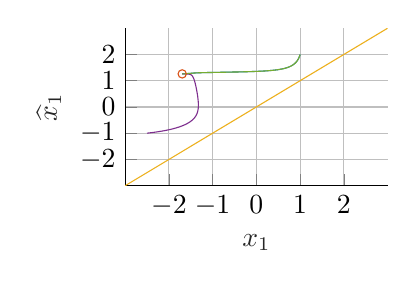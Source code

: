 % This file was created by matlab2tikz.
%
%The latest updates can be retrieved from
%  http://www.mathworks.com/matlabcentral/fileexchange/22022-matlab2tikz-matlab2tikz
%where you can also make suggestions and rate matlab2tikz.
%
\definecolor{mycolor1}{rgb}{0.0,0.447,0.741}%
\definecolor{mycolor2}{rgb}{0.85,0.325,0.098}%
\definecolor{mycolor3}{rgb}{0.929,0.694,0.125}%
\definecolor{mycolor4}{rgb}{0.494,0.184,0.556}%
\definecolor{mycolor5}{rgb}{0.466,0.674,0.188}%
%
\begin{tikzpicture}

\begin{axis}[%
width=3.333cm,
height=2cm,
at={(0cm,0cm)},
scale only axis,
xmin=-3,
xmax=3,
xtick={-2, -1,  0,  1,  2},
xlabel style={font=\color{white!15!black}},
xlabel={$x_1$},
ymin=-3,
ymax=3,
ytick={-2, -1,  0,  1,  2},
ylabel style={font=\color{white!15!black}},
ylabel={$\widehat{x}_1$},
axis background/.style={fill=white},
axis x line*=bottom,
axis y line*=left,
xmajorgrids,
ymajorgrids
]
\addplot [color=mycolor1, forget plot]
  table[row sep=crcr]{%
1	2\\
0.99	1.95\\
0.98	1.906\\
0.969	1.866\\
0.958	1.83\\
0.947	1.798\\
0.936	1.769\\
0.925	1.743\\
0.913	1.718\\
0.901	1.696\\
0.889	1.676\\
0.877	1.657\\
0.865	1.639\\
0.852	1.623\\
0.84	1.608\\
0.827	1.594\\
0.814	1.581\\
0.801	1.569\\
0.788	1.557\\
0.775	1.547\\
0.762	1.536\\
0.748	1.527\\
0.735	1.518\\
0.721	1.509\\
0.707	1.501\\
0.693	1.494\\
0.68	1.487\\
0.665	1.48\\
0.651	1.473\\
0.637	1.467\\
0.622	1.461\\
0.608	1.456\\
0.593	1.45\\
0.578	1.445\\
0.563	1.44\\
0.548	1.436\\
0.533	1.431\\
0.517	1.427\\
0.502	1.423\\
0.486	1.419\\
0.47	1.415\\
0.454	1.412\\
0.438	1.408\\
0.422	1.405\\
0.406	1.402\\
0.389	1.399\\
0.372	1.396\\
0.355	1.393\\
0.338	1.391\\
0.321	1.388\\
0.304	1.385\\
0.286	1.383\\
0.269	1.381\\
0.251	1.378\\
0.233	1.376\\
0.214	1.374\\
0.196	1.372\\
0.177	1.37\\
0.158	1.368\\
0.139	1.367\\
0.12	1.365\\
0.101	1.363\\
0.081	1.361\\
0.062	1.36\\
0.042	1.358\\
0.021	1.357\\
0.001	1.355\\
-0.019	1.354\\
-0.04	1.353\\
-0.061	1.351\\
-0.082	1.35\\
-0.103	1.349\\
-0.124	1.348\\
-0.146	1.346\\
-0.167	1.345\\
-0.189	1.344\\
-0.211	1.343\\
-0.233	1.342\\
-0.255	1.341\\
-0.278	1.34\\
-0.3	1.339\\
-0.323	1.338\\
-0.345	1.337\\
-0.368	1.336\\
-0.391	1.335\\
-0.413	1.334\\
-0.436	1.334\\
-0.459	1.333\\
-0.482	1.332\\
-0.505	1.331\\
-0.528	1.33\\
-0.55	1.33\\
-0.573	1.329\\
-0.596	1.328\\
-0.618	1.327\\
-0.641	1.327\\
-0.663	1.326\\
-0.685	1.325\\
-0.707	1.324\\
-0.729	1.324\\
-0.75	1.323\\
-0.771	1.322\\
-0.792	1.322\\
-0.813	1.321\\
-0.834	1.32\\
-0.854	1.32\\
-0.874	1.319\\
-0.893	1.319\\
-0.912	1.318\\
-0.931	1.317\\
-0.95	1.317\\
-0.968	1.316\\
-0.986	1.316\\
-1.003	1.315\\
-1.02	1.315\\
-1.036	1.314\\
-1.052	1.313\\
-1.068	1.313\\
-1.083	1.312\\
-1.098	1.312\\
-1.112	1.311\\
-1.126	1.311\\
-1.14	1.31\\
-1.153	1.31\\
-1.165	1.309\\
-1.177	1.309\\
-1.189	1.308\\
-1.201	1.308\\
-1.212	1.307\\
-1.222	1.307\\
-1.232	1.306\\
-1.242	1.306\\
-1.252	1.306\\
-1.261	1.305\\
-1.27	1.305\\
-1.278	1.304\\
-1.286	1.304\\
-1.294	1.303\\
-1.301	1.303\\
-1.309	1.303\\
-1.316	1.302\\
-1.322	1.302\\
-1.328	1.301\\
-1.335	1.301\\
-1.34	1.301\\
-1.346	1.3\\
-1.351	1.3\\
-1.357	1.299\\
-1.362	1.299\\
-1.366	1.299\\
-1.371	1.298\\
-1.375	1.298\\
-1.38	1.297\\
-1.384	1.297\\
-1.388	1.297\\
-1.392	1.296\\
-1.395	1.296\\
-1.399	1.296\\
-1.402	1.295\\
-1.406	1.295\\
-1.409	1.295\\
-1.412	1.294\\
-1.415	1.294\\
-1.418	1.294\\
-1.421	1.293\\
-1.423	1.293\\
-1.426	1.293\\
-1.429	1.292\\
-1.431	1.292\\
-1.434	1.292\\
-1.436	1.291\\
-1.438	1.291\\
-1.441	1.291\\
-1.443	1.291\\
-1.445	1.29\\
-1.447	1.29\\
-1.449	1.29\\
-1.451	1.289\\
-1.453	1.289\\
-1.455	1.289\\
-1.457	1.289\\
-1.459	1.288\\
-1.461	1.288\\
-1.463	1.288\\
-1.464	1.287\\
-1.466	1.287\\
-1.468	1.287\\
-1.47	1.287\\
-1.471	1.286\\
-1.473	1.286\\
-1.474	1.286\\
-1.476	1.286\\
-1.478	1.285\\
-1.479	1.285\\
-1.481	1.285\\
-1.482	1.285\\
-1.484	1.284\\
-1.485	1.284\\
-1.487	1.284\\
-1.488	1.284\\
-1.489	1.283\\
-1.491	1.283\\
-1.492	1.283\\
-1.493	1.283\\
-1.495	1.283\\
-1.496	1.282\\
-1.497	1.282\\
-1.499	1.282\\
-1.5	1.282\\
-1.501	1.281\\
-1.503	1.281\\
-1.504	1.281\\
-1.505	1.281\\
-1.506	1.281\\
-1.508	1.28\\
-1.509	1.28\\
-1.51	1.28\\
-1.511	1.28\\
-1.512	1.28\\
-1.514	1.279\\
-1.515	1.279\\
-1.516	1.279\\
-1.517	1.279\\
-1.518	1.279\\
-1.519	1.279\\
-1.52	1.278\\
-1.522	1.278\\
-1.523	1.278\\
-1.524	1.278\\
-1.525	1.278\\
-1.526	1.277\\
-1.527	1.277\\
-1.528	1.277\\
-1.529	1.277\\
-1.53	1.277\\
-1.531	1.277\\
-1.532	1.276\\
-1.533	1.276\\
-1.534	1.276\\
-1.535	1.276\\
-1.536	1.276\\
-1.537	1.276\\
-1.538	1.275\\
-1.539	1.275\\
-1.54	1.275\\
-1.541	1.275\\
-1.542	1.275\\
-1.543	1.275\\
-1.544	1.275\\
-1.545	1.274\\
-1.546	1.274\\
-1.547	1.274\\
-1.548	1.274\\
-1.549	1.274\\
-1.55	1.274\\
-1.55	1.274\\
-1.551	1.273\\
-1.552	1.273\\
-1.553	1.273\\
-1.554	1.273\\
-1.555	1.273\\
-1.556	1.273\\
-1.557	1.273\\
-1.558	1.273\\
-1.558	1.272\\
-1.559	1.272\\
-1.56	1.272\\
-1.561	1.272\\
-1.562	1.272\\
-1.563	1.272\\
-1.563	1.272\\
-1.564	1.272\\
-1.565	1.272\\
-1.566	1.271\\
-1.567	1.271\\
-1.567	1.271\\
-1.568	1.271\\
-1.569	1.271\\
-1.57	1.271\\
-1.57	1.271\\
-1.571	1.271\\
-1.572	1.271\\
-1.573	1.27\\
-1.573	1.27\\
-1.574	1.27\\
-1.575	1.27\\
-1.576	1.27\\
-1.576	1.27\\
-1.577	1.27\\
-1.578	1.27\\
-1.579	1.27\\
-1.579	1.27\\
-1.58	1.269\\
-1.581	1.269\\
-1.581	1.269\\
-1.582	1.269\\
-1.583	1.269\\
-1.583	1.269\\
-1.584	1.269\\
-1.585	1.269\\
-1.586	1.269\\
-1.586	1.269\\
-1.587	1.269\\
-1.588	1.268\\
-1.588	1.268\\
-1.589	1.268\\
-1.589	1.268\\
-1.59	1.268\\
-1.591	1.268\\
-1.591	1.268\\
-1.592	1.268\\
-1.593	1.268\\
-1.593	1.268\\
-1.594	1.268\\
-1.594	1.268\\
-1.595	1.267\\
-1.596	1.267\\
-1.596	1.267\\
-1.597	1.267\\
-1.598	1.267\\
-1.598	1.267\\
-1.599	1.267\\
-1.599	1.267\\
-1.6	1.267\\
-1.6	1.267\\
-1.601	1.267\\
-1.602	1.267\\
-1.602	1.267\\
-1.603	1.267\\
-1.603	1.266\\
-1.604	1.266\\
-1.604	1.266\\
-1.605	1.266\\
-1.605	1.266\\
-1.606	1.266\\
-1.607	1.266\\
-1.607	1.266\\
-1.608	1.266\\
-1.608	1.266\\
-1.609	1.266\\
-1.609	1.266\\
-1.61	1.266\\
-1.61	1.266\\
-1.611	1.266\\
-1.611	1.266\\
-1.612	1.266\\
-1.612	1.265\\
-1.613	1.265\\
-1.613	1.265\\
-1.614	1.265\\
-1.614	1.265\\
-1.615	1.265\\
-1.615	1.265\\
-1.616	1.265\\
-1.616	1.265\\
-1.617	1.265\\
-1.617	1.265\\
-1.618	1.265\\
-1.618	1.265\\
-1.619	1.265\\
-1.619	1.265\\
-1.619	1.265\\
-1.62	1.265\\
-1.62	1.265\\
-1.621	1.265\\
-1.621	1.265\\
-1.622	1.264\\
-1.622	1.264\\
-1.623	1.264\\
-1.623	1.264\\
-1.623	1.264\\
-1.624	1.264\\
-1.624	1.264\\
-1.625	1.264\\
-1.625	1.264\\
-1.626	1.264\\
-1.626	1.264\\
-1.626	1.264\\
-1.627	1.264\\
-1.627	1.264\\
-1.628	1.264\\
-1.628	1.264\\
-1.628	1.264\\
-1.629	1.264\\
-1.629	1.264\\
-1.63	1.264\\
-1.63	1.264\\
-1.63	1.264\\
-1.631	1.264\\
-1.631	1.264\\
-1.632	1.263\\
-1.632	1.263\\
-1.632	1.263\\
-1.633	1.263\\
-1.633	1.263\\
-1.633	1.263\\
-1.634	1.263\\
-1.634	1.263\\
-1.635	1.263\\
-1.635	1.263\\
-1.635	1.263\\
-1.636	1.263\\
-1.636	1.263\\
-1.636	1.263\\
-1.637	1.263\\
-1.637	1.263\\
-1.637	1.263\\
-1.638	1.263\\
-1.638	1.263\\
-1.638	1.263\\
-1.639	1.263\\
-1.639	1.263\\
-1.639	1.263\\
-1.64	1.263\\
-1.64	1.263\\
-1.64	1.263\\
-1.641	1.263\\
-1.641	1.263\\
-1.641	1.263\\
-1.642	1.263\\
-1.642	1.263\\
-1.642	1.263\\
-1.643	1.263\\
-1.643	1.262\\
-1.643	1.262\\
-1.644	1.262\\
-1.644	1.262\\
-1.644	1.262\\
-1.644	1.262\\
-1.645	1.262\\
-1.645	1.262\\
-1.645	1.262\\
-1.646	1.262\\
-1.646	1.262\\
-1.646	1.262\\
-1.647	1.262\\
-1.647	1.262\\
-1.647	1.262\\
-1.647	1.262\\
-1.648	1.262\\
-1.648	1.262\\
-1.648	1.262\\
-1.649	1.262\\
-1.649	1.262\\
-1.649	1.262\\
-1.649	1.262\\
-1.65	1.262\\
-1.65	1.262\\
-1.65	1.262\\
-1.65	1.262\\
-1.651	1.262\\
-1.651	1.262\\
-1.651	1.262\\
-1.652	1.262\\
-1.652	1.262\\
-1.652	1.262\\
-1.652	1.262\\
-1.653	1.262\\
-1.653	1.262\\
-1.653	1.262\\
-1.653	1.262\\
-1.654	1.262\\
-1.654	1.262\\
-1.654	1.262\\
-1.654	1.262\\
-1.655	1.262\\
-1.655	1.262\\
-1.655	1.262\\
-1.655	1.262\\
-1.655	1.262\\
-1.656	1.262\\
-1.656	1.262\\
-1.656	1.261\\
-1.656	1.261\\
-1.657	1.261\\
-1.657	1.261\\
-1.657	1.261\\
-1.657	1.261\\
-1.658	1.261\\
-1.658	1.261\\
-1.658	1.261\\
-1.658	1.261\\
-1.658	1.261\\
-1.659	1.261\\
-1.659	1.261\\
-1.659	1.261\\
-1.659	1.261\\
-1.66	1.261\\
-1.66	1.261\\
-1.66	1.261\\
-1.66	1.261\\
-1.66	1.261\\
-1.661	1.261\\
-1.661	1.261\\
-1.661	1.261\\
-1.661	1.261\\
-1.661	1.261\\
-1.662	1.261\\
-1.662	1.261\\
-1.662	1.261\\
-1.662	1.261\\
-1.662	1.261\\
-1.663	1.261\\
-1.663	1.261\\
-1.663	1.261\\
-1.663	1.261\\
-1.663	1.261\\
-1.664	1.261\\
-1.664	1.261\\
-1.664	1.261\\
-1.664	1.261\\
-1.664	1.261\\
-1.664	1.261\\
-1.665	1.261\\
-1.665	1.261\\
-1.665	1.261\\
-1.665	1.261\\
-1.665	1.261\\
-1.666	1.261\\
-1.666	1.261\\
-1.666	1.261\\
-1.666	1.261\\
-1.666	1.261\\
-1.666	1.261\\
-1.667	1.261\\
-1.667	1.261\\
-1.667	1.261\\
-1.667	1.261\\
-1.667	1.261\\
-1.667	1.261\\
-1.668	1.261\\
-1.668	1.261\\
-1.668	1.261\\
-1.668	1.261\\
-1.668	1.261\\
-1.668	1.261\\
-1.669	1.261\\
-1.669	1.261\\
-1.669	1.261\\
-1.669	1.261\\
-1.669	1.261\\
-1.669	1.261\\
-1.67	1.261\\
-1.67	1.261\\
-1.67	1.261\\
-1.67	1.261\\
-1.67	1.261\\
-1.67	1.261\\
-1.67	1.261\\
-1.671	1.261\\
-1.671	1.261\\
-1.671	1.261\\
-1.671	1.261\\
-1.671	1.261\\
-1.671	1.261\\
-1.671	1.261\\
-1.672	1.261\\
-1.672	1.261\\
-1.672	1.261\\
-1.672	1.261\\
-1.672	1.261\\
-1.672	1.261\\
-1.672	1.261\\
-1.673	1.261\\
-1.673	1.261\\
-1.673	1.261\\
-1.673	1.261\\
-1.673	1.261\\
-1.673	1.261\\
-1.673	1.261\\
-1.673	1.261\\
-1.674	1.261\\
-1.674	1.26\\
-1.674	1.26\\
-1.674	1.26\\
-1.674	1.26\\
-1.674	1.26\\
-1.674	1.26\\
-1.674	1.26\\
-1.675	1.26\\
-1.675	1.26\\
-1.675	1.26\\
-1.675	1.26\\
-1.675	1.26\\
-1.675	1.26\\
-1.675	1.26\\
-1.675	1.26\\
-1.676	1.26\\
-1.676	1.26\\
-1.676	1.26\\
-1.676	1.26\\
-1.676	1.26\\
-1.676	1.26\\
-1.676	1.26\\
-1.676	1.26\\
-1.676	1.26\\
-1.677	1.26\\
-1.677	1.26\\
-1.677	1.26\\
-1.677	1.26\\
-1.677	1.26\\
-1.677	1.26\\
-1.677	1.26\\
-1.677	1.26\\
-1.677	1.26\\
-1.678	1.26\\
-1.678	1.26\\
-1.678	1.26\\
-1.678	1.26\\
-1.678	1.26\\
-1.678	1.26\\
-1.678	1.26\\
-1.678	1.26\\
-1.678	1.26\\
-1.678	1.26\\
-1.679	1.26\\
-1.679	1.26\\
-1.679	1.26\\
-1.679	1.26\\
-1.679	1.26\\
-1.679	1.26\\
-1.679	1.26\\
-1.679	1.26\\
-1.679	1.26\\
-1.679	1.26\\
-1.68	1.26\\
-1.68	1.26\\
-1.68	1.26\\
-1.68	1.26\\
-1.68	1.26\\
-1.68	1.26\\
-1.68	1.26\\
-1.68	1.26\\
-1.68	1.26\\
-1.68	1.26\\
-1.68	1.26\\
-1.681	1.26\\
-1.681	1.26\\
-1.681	1.26\\
-1.681	1.26\\
-1.681	1.26\\
-1.681	1.26\\
-1.681	1.26\\
-1.681	1.26\\
-1.681	1.26\\
-1.681	1.26\\
-1.681	1.26\\
-1.681	1.26\\
-1.682	1.26\\
-1.682	1.26\\
-1.682	1.26\\
-1.682	1.26\\
-1.682	1.26\\
-1.682	1.26\\
-1.682	1.26\\
-1.682	1.26\\
-1.682	1.26\\
-1.682	1.26\\
-1.682	1.26\\
-1.682	1.26\\
-1.683	1.26\\
-1.683	1.26\\
-1.683	1.26\\
-1.683	1.26\\
-1.683	1.26\\
-1.683	1.26\\
-1.683	1.26\\
-1.683	1.26\\
-1.683	1.26\\
-1.683	1.26\\
-1.683	1.26\\
-1.683	1.26\\
-1.683	1.26\\
-1.683	1.26\\
-1.684	1.26\\
-1.684	1.26\\
-1.684	1.26\\
-1.684	1.26\\
-1.684	1.26\\
-1.684	1.26\\
-1.684	1.26\\
-1.684	1.26\\
-1.684	1.26\\
-1.684	1.26\\
-1.684	1.26\\
-1.684	1.26\\
-1.684	1.26\\
-1.684	1.26\\
-1.684	1.26\\
-1.685	1.26\\
-1.685	1.26\\
-1.685	1.26\\
-1.685	1.26\\
-1.685	1.26\\
-1.685	1.26\\
-1.685	1.26\\
-1.685	1.26\\
-1.685	1.26\\
-1.685	1.26\\
-1.685	1.26\\
-1.685	1.26\\
-1.685	1.26\\
-1.685	1.26\\
-1.685	1.26\\
-1.685	1.26\\
-1.686	1.26\\
-1.686	1.26\\
-1.686	1.26\\
-1.686	1.26\\
-1.686	1.26\\
-1.686	1.26\\
-1.686	1.26\\
-1.686	1.26\\
-1.686	1.26\\
-1.686	1.26\\
-1.686	1.26\\
-1.686	1.26\\
-1.686	1.26\\
-1.686	1.26\\
-1.686	1.26\\
-1.686	1.26\\
-1.686	1.26\\
-1.686	1.26\\
-1.687	1.26\\
-1.687	1.26\\
-1.687	1.26\\
-1.687	1.26\\
-1.687	1.26\\
-1.687	1.26\\
-1.687	1.26\\
-1.687	1.26\\
-1.687	1.26\\
-1.687	1.26\\
-1.687	1.26\\
-1.687	1.26\\
-1.687	1.26\\
-1.687	1.26\\
-1.687	1.26\\
-1.687	1.26\\
-1.687	1.26\\
-1.687	1.26\\
-1.687	1.26\\
-1.687	1.26\\
-1.688	1.26\\
-1.688	1.26\\
-1.688	1.26\\
-1.688	1.26\\
-1.688	1.26\\
-1.688	1.26\\
-1.688	1.26\\
-1.688	1.26\\
-1.688	1.26\\
-1.688	1.26\\
-1.688	1.26\\
-1.688	1.26\\
-1.688	1.26\\
-1.688	1.26\\
-1.688	1.26\\
-1.688	1.26\\
-1.688	1.26\\
-1.688	1.26\\
-1.688	1.26\\
-1.688	1.26\\
-1.688	1.26\\
-1.688	1.26\\
-1.689	1.26\\
-1.689	1.26\\
-1.689	1.26\\
-1.689	1.26\\
-1.689	1.26\\
-1.689	1.26\\
-1.689	1.26\\
-1.689	1.26\\
-1.689	1.26\\
-1.689	1.26\\
-1.689	1.26\\
-1.689	1.26\\
-1.689	1.26\\
-1.689	1.26\\
-1.689	1.26\\
-1.689	1.26\\
-1.689	1.26\\
-1.689	1.26\\
-1.689	1.26\\
-1.689	1.26\\
-1.689	1.26\\
-1.689	1.26\\
-1.689	1.26\\
-1.689	1.26\\
-1.689	1.26\\
-1.689	1.26\\
-1.69	1.26\\
-1.69	1.26\\
-1.69	1.26\\
-1.69	1.26\\
-1.69	1.26\\
-1.69	1.26\\
-1.69	1.26\\
-1.69	1.26\\
-1.69	1.26\\
-1.69	1.26\\
-1.69	1.26\\
-1.69	1.26\\
-1.69	1.26\\
-1.69	1.26\\
-1.69	1.26\\
-1.69	1.26\\
-1.69	1.26\\
-1.69	1.26\\
-1.69	1.26\\
-1.69	1.26\\
-1.69	1.26\\
-1.69	1.26\\
-1.69	1.26\\
-1.69	1.26\\
-1.69	1.26\\
-1.69	1.26\\
-1.69	1.26\\
-1.69	1.26\\
-1.69	1.26\\
-1.69	1.26\\
-1.69	1.26\\
-1.691	1.26\\
-1.691	1.26\\
-1.691	1.26\\
-1.691	1.26\\
-1.691	1.26\\
-1.691	1.26\\
-1.691	1.26\\
-1.691	1.26\\
-1.691	1.26\\
-1.691	1.26\\
-1.691	1.26\\
-1.691	1.26\\
-1.691	1.26\\
-1.691	1.26\\
-1.691	1.26\\
-1.691	1.26\\
-1.691	1.26\\
-1.691	1.26\\
-1.691	1.26\\
-1.691	1.26\\
-1.691	1.26\\
-1.691	1.26\\
-1.691	1.26\\
-1.691	1.26\\
-1.691	1.26\\
-1.691	1.26\\
-1.691	1.26\\
-1.691	1.26\\
-1.691	1.26\\
-1.691	1.26\\
-1.691	1.26\\
-1.691	1.26\\
-1.691	1.26\\
-1.691	1.26\\
-1.691	1.26\\
-1.691	1.26\\
-1.691	1.26\\
-1.692	1.26\\
-1.692	1.26\\
-1.692	1.26\\
-1.692	1.26\\
-1.692	1.26\\
-1.692	1.26\\
-1.692	1.26\\
-1.692	1.26\\
-1.692	1.26\\
-1.692	1.26\\
-1.692	1.26\\
-1.692	1.26\\
-1.692	1.26\\
-1.692	1.26\\
-1.692	1.26\\
-1.692	1.26\\
-1.692	1.26\\
-1.692	1.26\\
-1.692	1.26\\
-1.692	1.26\\
-1.692	1.26\\
-1.692	1.26\\
-1.692	1.26\\
-1.692	1.26\\
-1.692	1.26\\
-1.692	1.26\\
-1.692	1.26\\
-1.692	1.26\\
-1.692	1.26\\
-1.692	1.26\\
-1.692	1.26\\
-1.692	1.26\\
-1.692	1.26\\
-1.692	1.26\\
-1.692	1.26\\
-1.692	1.26\\
-1.692	1.26\\
-1.692	1.26\\
-1.692	1.26\\
-1.692	1.26\\
-1.692	1.26\\
-1.692	1.26\\
-1.692	1.26\\
-1.692	1.26\\
-1.692	1.26\\
-1.692	1.26\\
-1.692	1.26\\
-1.692	1.26\\
-1.693	1.26\\
-1.693	1.26\\
-1.693	1.26\\
-1.693	1.26\\
-1.693	1.26\\
-1.693	1.26\\
-1.693	1.26\\
-1.693	1.26\\
-1.693	1.26\\
-1.693	1.26\\
-1.693	1.26\\
-1.693	1.26\\
-1.693	1.26\\
-1.693	1.26\\
-1.693	1.26\\
-1.693	1.26\\
-1.693	1.26\\
-1.693	1.26\\
-1.693	1.26\\
-1.693	1.26\\
-1.693	1.26\\
-1.693	1.26\\
-1.693	1.26\\
-1.693	1.26\\
-1.693	1.26\\
-1.693	1.26\\
-1.693	1.26\\
-1.693	1.26\\
-1.693	1.26\\
-1.693	1.26\\
-1.693	1.26\\
-1.693	1.26\\
-1.693	1.26\\
-1.693	1.26\\
-1.693	1.26\\
-1.693	1.26\\
-1.693	1.26\\
-1.693	1.26\\
-1.693	1.26\\
-1.693	1.26\\
-1.693	1.26\\
-1.693	1.26\\
-1.693	1.26\\
-1.693	1.26\\
-1.693	1.26\\
-1.693	1.26\\
-1.693	1.26\\
-1.693	1.26\\
-1.693	1.26\\
-1.693	1.26\\
-1.693	1.26\\
-1.693	1.26\\
-1.693	1.26\\
-1.693	1.26\\
-1.693	1.26\\
-1.693	1.26\\
-1.693	1.26\\
-1.693	1.26\\
-1.693	1.26\\
-1.693	1.26\\
-1.693	1.26\\
-1.693	1.26\\
-1.693	1.26\\
-1.693	1.26\\
-1.693	1.26\\
-1.693	1.26\\
-1.693	1.26\\
-1.694	1.26\\
-1.694	1.26\\
-1.694	1.26\\
-1.694	1.26\\
-1.694	1.26\\
-1.694	1.26\\
-1.694	1.26\\
-1.694	1.26\\
-1.694	1.26\\
-1.694	1.26\\
-1.694	1.26\\
-1.694	1.26\\
-1.694	1.26\\
-1.694	1.26\\
-1.694	1.26\\
-1.694	1.26\\
-1.694	1.26\\
-1.694	1.26\\
-1.694	1.26\\
-1.694	1.26\\
-1.694	1.26\\
-1.694	1.26\\
-1.694	1.26\\
-1.694	1.26\\
-1.694	1.26\\
-1.694	1.26\\
-1.694	1.26\\
-1.694	1.26\\
-1.694	1.26\\
-1.694	1.26\\
-1.694	1.26\\
-1.694	1.26\\
-1.694	1.26\\
-1.694	1.26\\
-1.694	1.26\\
-1.694	1.26\\
-1.694	1.26\\
-1.694	1.26\\
-1.694	1.26\\
-1.694	1.26\\
-1.694	1.26\\
-1.694	1.26\\
-1.694	1.26\\
-1.694	1.26\\
-1.694	1.26\\
-1.694	1.26\\
-1.694	1.26\\
-1.694	1.26\\
-1.694	1.26\\
-1.694	1.26\\
-1.694	1.26\\
-1.694	1.26\\
-1.694	1.26\\
-1.694	1.26\\
-1.694	1.26\\
-1.694	1.26\\
-1.694	1.26\\
-1.694	1.26\\
-1.694	1.26\\
-1.694	1.26\\
-1.694	1.26\\
-1.694	1.26\\
-1.694	1.26\\
-1.694	1.26\\
-1.694	1.26\\
-1.694	1.26\\
-1.694	1.26\\
-1.694	1.26\\
-1.694	1.26\\
-1.694	1.26\\
-1.694	1.26\\
-1.694	1.26\\
-1.694	1.26\\
-1.694	1.26\\
-1.694	1.26\\
-1.694	1.26\\
-1.694	1.26\\
-1.694	1.26\\
-1.694	1.26\\
-1.694	1.26\\
-1.694	1.26\\
-1.694	1.26\\
-1.694	1.26\\
-1.694	1.26\\
-1.694	1.26\\
-1.694	1.26\\
-1.694	1.26\\
-1.694	1.26\\
-1.694	1.26\\
-1.694	1.26\\
-1.694	1.26\\
-1.694	1.26\\
-1.694	1.26\\
-1.694	1.26\\
-1.694	1.26\\
-1.694	1.26\\
-1.694	1.26\\
-1.694	1.26\\
-1.694	1.26\\
-1.694	1.26\\
-1.694	1.26\\
-1.694	1.26\\
-1.694	1.26\\
-1.694	1.26\\
-1.694	1.26\\
-1.694	1.26\\
-1.694	1.26\\
-1.694	1.26\\
-1.694	1.26\\
-1.695	1.26\\
-1.695	1.26\\
-1.695	1.26\\
-1.695	1.26\\
-1.695	1.26\\
-1.695	1.26\\
-1.695	1.26\\
-1.695	1.26\\
-1.695	1.26\\
-1.695	1.26\\
-1.695	1.26\\
-1.695	1.26\\
-1.695	1.26\\
-1.695	1.26\\
-1.695	1.26\\
-1.695	1.26\\
-1.695	1.26\\
-1.695	1.26\\
-1.695	1.26\\
-1.695	1.26\\
-1.695	1.26\\
-1.695	1.26\\
-1.695	1.26\\
-1.695	1.26\\
-1.695	1.26\\
-1.695	1.26\\
-1.695	1.26\\
-1.695	1.26\\
-1.695	1.26\\
-1.695	1.26\\
-1.695	1.26\\
-1.695	1.26\\
-1.695	1.26\\
-1.695	1.26\\
-1.695	1.26\\
-1.695	1.26\\
-1.695	1.26\\
-1.695	1.26\\
-1.695	1.26\\
-1.695	1.26\\
-1.695	1.26\\
-1.695	1.26\\
-1.695	1.26\\
-1.695	1.26\\
-1.695	1.26\\
-1.695	1.26\\
-1.695	1.26\\
-1.695	1.26\\
-1.695	1.26\\
-1.695	1.26\\
-1.695	1.26\\
-1.695	1.26\\
-1.695	1.26\\
-1.695	1.26\\
-1.695	1.26\\
-1.695	1.26\\
-1.695	1.26\\
-1.695	1.26\\
-1.695	1.26\\
-1.695	1.26\\
-1.695	1.26\\
-1.695	1.26\\
-1.695	1.26\\
-1.695	1.26\\
-1.695	1.26\\
-1.695	1.26\\
-1.695	1.26\\
-1.695	1.26\\
-1.695	1.26\\
-1.695	1.26\\
-1.695	1.26\\
-1.695	1.26\\
-1.695	1.26\\
-1.695	1.26\\
-1.695	1.26\\
-1.695	1.26\\
-1.695	1.26\\
-1.695	1.26\\
-1.695	1.26\\
-1.695	1.26\\
-1.695	1.26\\
-1.695	1.26\\
-1.695	1.26\\
-1.695	1.26\\
-1.695	1.26\\
-1.695	1.26\\
-1.695	1.26\\
-1.695	1.26\\
-1.695	1.26\\
-1.695	1.26\\
-1.695	1.26\\
-1.695	1.26\\
-1.695	1.26\\
-1.695	1.26\\
-1.695	1.26\\
-1.695	1.26\\
-1.695	1.26\\
-1.695	1.26\\
-1.695	1.26\\
-1.695	1.26\\
-1.695	1.26\\
-1.695	1.26\\
-1.695	1.26\\
-1.695	1.26\\
-1.695	1.26\\
-1.695	1.26\\
-1.695	1.26\\
-1.695	1.26\\
-1.695	1.26\\
-1.695	1.26\\
-1.695	1.26\\
-1.695	1.26\\
-1.695	1.26\\
-1.695	1.26\\
-1.695	1.26\\
-1.695	1.26\\
-1.695	1.26\\
-1.695	1.26\\
-1.695	1.26\\
-1.695	1.26\\
-1.695	1.26\\
-1.695	1.26\\
-1.695	1.26\\
-1.695	1.26\\
-1.695	1.26\\
-1.695	1.26\\
-1.695	1.26\\
-1.695	1.26\\
-1.695	1.26\\
-1.695	1.26\\
-1.695	1.26\\
-1.695	1.26\\
-1.695	1.26\\
-1.695	1.26\\
-1.695	1.26\\
-1.695	1.26\\
-1.695	1.26\\
-1.695	1.26\\
-1.695	1.26\\
-1.695	1.26\\
-1.695	1.26\\
-1.695	1.26\\
-1.695	1.26\\
-1.695	1.26\\
-1.695	1.26\\
-1.695	1.26\\
-1.695	1.26\\
-1.695	1.26\\
-1.695	1.26\\
-1.695	1.26\\
-1.695	1.26\\
-1.695	1.26\\
-1.695	1.26\\
-1.695	1.26\\
-1.695	1.26\\
-1.695	1.26\\
-1.695	1.26\\
-1.695	1.26\\
-1.695	1.26\\
-1.695	1.26\\
-1.695	1.26\\
-1.695	1.26\\
-1.695	1.26\\
-1.695	1.26\\
-1.695	1.26\\
-1.695	1.26\\
-1.695	1.26\\
-1.695	1.26\\
-1.695	1.26\\
-1.695	1.26\\
-1.695	1.26\\
-1.695	1.26\\
-1.695	1.26\\
-1.695	1.26\\
-1.695	1.26\\
-1.695	1.26\\
-1.695	1.26\\
-1.695	1.26\\
-1.695	1.26\\
-1.695	1.26\\
-1.695	1.26\\
-1.695	1.26\\
-1.695	1.26\\
-1.695	1.26\\
-1.695	1.26\\
-1.695	1.26\\
-1.695	1.26\\
-1.695	1.26\\
-1.695	1.26\\
-1.695	1.26\\
-1.695	1.26\\
-1.695	1.26\\
-1.695	1.26\\
-1.695	1.26\\
-1.695	1.26\\
-1.695	1.26\\
-1.695	1.26\\
-1.695	1.26\\
-1.695	1.26\\
-1.695	1.26\\
-1.695	1.26\\
-1.695	1.26\\
-1.695	1.26\\
-1.695	1.26\\
-1.695	1.26\\
-1.695	1.26\\
-1.695	1.26\\
-1.695	1.26\\
-1.695	1.26\\
-1.695	1.26\\
-1.695	1.26\\
-1.695	1.26\\
-1.695	1.26\\
-1.695	1.26\\
-1.695	1.26\\
-1.695	1.26\\
-1.695	1.26\\
-1.695	1.26\\
-1.695	1.26\\
-1.695	1.26\\
-1.695	1.26\\
-1.695	1.26\\
-1.695	1.26\\
-1.695	1.26\\
-1.695	1.26\\
-1.695	1.26\\
-1.695	1.26\\
-1.695	1.26\\
-1.695	1.26\\
-1.695	1.26\\
-1.695	1.26\\
-1.695	1.26\\
-1.695	1.26\\
-1.695	1.26\\
-1.695	1.26\\
-1.695	1.26\\
-1.695	1.26\\
-1.695	1.26\\
-1.695	1.26\\
-1.695	1.26\\
-1.695	1.26\\
-1.695	1.26\\
-1.695	1.26\\
-1.695	1.26\\
-1.695	1.26\\
-1.695	1.26\\
-1.695	1.26\\
-1.695	1.26\\
-1.695	1.26\\
-1.695	1.26\\
-1.695	1.26\\
-1.695	1.26\\
-1.695	1.26\\
-1.695	1.26\\
-1.695	1.26\\
-1.695	1.26\\
-1.695	1.26\\
-1.695	1.26\\
-1.695	1.26\\
-1.695	1.26\\
-1.695	1.26\\
-1.695	1.26\\
-1.695	1.26\\
-1.695	1.26\\
-1.695	1.26\\
-1.695	1.26\\
-1.695	1.26\\
-1.695	1.26\\
-1.695	1.26\\
-1.695	1.26\\
-1.695	1.26\\
-1.695	1.26\\
-1.695	1.26\\
-1.695	1.26\\
-1.695	1.26\\
-1.695	1.26\\
-1.695	1.26\\
-1.695	1.26\\
-1.695	1.26\\
-1.695	1.26\\
-1.695	1.26\\
-1.695	1.26\\
-1.695	1.26\\
-1.695	1.26\\
-1.695	1.26\\
-1.695	1.26\\
-1.695	1.26\\
-1.695	1.26\\
-1.695	1.26\\
-1.695	1.26\\
-1.695	1.26\\
-1.695	1.26\\
-1.695	1.26\\
-1.695	1.26\\
-1.695	1.26\\
-1.695	1.26\\
-1.695	1.26\\
-1.695	1.26\\
-1.695	1.26\\
-1.695	1.26\\
-1.695	1.26\\
-1.695	1.26\\
-1.695	1.26\\
-1.695	1.26\\
-1.695	1.26\\
-1.695	1.26\\
-1.695	1.26\\
-1.695	1.26\\
-1.695	1.26\\
-1.695	1.26\\
-1.695	1.26\\
-1.695	1.26\\
-1.695	1.26\\
-1.695	1.26\\
-1.695	1.26\\
-1.695	1.26\\
-1.695	1.26\\
-1.695	1.26\\
-1.695	1.26\\
-1.695	1.26\\
-1.695	1.26\\
-1.695	1.26\\
-1.695	1.26\\
-1.695	1.26\\
-1.695	1.26\\
-1.695	1.26\\
-1.695	1.26\\
-1.695	1.26\\
-1.695	1.26\\
-1.695	1.26\\
-1.695	1.26\\
-1.695	1.26\\
-1.695	1.26\\
-1.695	1.26\\
-1.695	1.26\\
-1.695	1.26\\
-1.695	1.26\\
-1.695	1.26\\
-1.695	1.26\\
-1.695	1.26\\
-1.695	1.26\\
-1.695	1.26\\
-1.695	1.26\\
-1.695	1.26\\
-1.695	1.26\\
-1.695	1.26\\
-1.695	1.26\\
-1.695	1.26\\
-1.695	1.26\\
-1.695	1.26\\
-1.695	1.26\\
-1.695	1.26\\
-1.695	1.26\\
-1.695	1.26\\
-1.695	1.26\\
-1.695	1.26\\
-1.695	1.26\\
-1.695	1.26\\
-1.695	1.26\\
-1.695	1.26\\
-1.695	1.26\\
-1.695	1.26\\
-1.695	1.26\\
-1.695	1.26\\
-1.695	1.26\\
-1.695	1.26\\
-1.695	1.26\\
-1.695	1.26\\
-1.695	1.26\\
-1.695	1.26\\
-1.695	1.26\\
-1.695	1.26\\
-1.695	1.26\\
-1.695	1.26\\
-1.695	1.26\\
-1.695	1.26\\
-1.695	1.26\\
-1.695	1.26\\
-1.695	1.26\\
-1.695	1.26\\
-1.695	1.26\\
-1.695	1.26\\
-1.695	1.26\\
-1.695	1.26\\
-1.696	1.26\\
-1.696	1.26\\
-1.696	1.26\\
-1.696	1.26\\
-1.696	1.26\\
-1.696	1.26\\
-1.696	1.26\\
-1.696	1.26\\
-1.696	1.26\\
-1.696	1.26\\
-1.696	1.26\\
-1.696	1.26\\
-1.696	1.26\\
-1.696	1.26\\
-1.696	1.26\\
-1.696	1.26\\
-1.696	1.26\\
-1.696	1.26\\
-1.696	1.26\\
-1.696	1.26\\
-1.696	1.26\\
-1.696	1.26\\
-1.696	1.26\\
-1.696	1.26\\
-1.696	1.26\\
-1.696	1.26\\
-1.696	1.26\\
-1.696	1.26\\
-1.696	1.26\\
-1.696	1.26\\
-1.696	1.26\\
-1.696	1.26\\
-1.696	1.26\\
-1.696	1.26\\
-1.696	1.26\\
-1.696	1.26\\
-1.696	1.26\\
-1.696	1.26\\
-1.696	1.26\\
-1.696	1.26\\
-1.696	1.26\\
-1.696	1.26\\
-1.696	1.26\\
-1.696	1.26\\
-1.696	1.26\\
-1.696	1.26\\
-1.696	1.26\\
-1.696	1.26\\
-1.696	1.26\\
-1.696	1.26\\
-1.696	1.26\\
-1.696	1.26\\
-1.696	1.26\\
-1.696	1.26\\
-1.696	1.26\\
-1.696	1.26\\
-1.696	1.26\\
-1.696	1.26\\
-1.696	1.26\\
-1.696	1.26\\
-1.696	1.26\\
-1.696	1.26\\
-1.696	1.26\\
-1.696	1.26\\
-1.696	1.26\\
-1.696	1.26\\
-1.696	1.26\\
-1.696	1.26\\
-1.696	1.26\\
-1.696	1.26\\
-1.696	1.26\\
-1.696	1.26\\
-1.696	1.26\\
-1.696	1.26\\
-1.696	1.26\\
-1.696	1.26\\
-1.696	1.26\\
-1.696	1.26\\
-1.696	1.26\\
-1.696	1.26\\
-1.696	1.26\\
-1.696	1.26\\
-1.696	1.26\\
-1.696	1.26\\
-1.696	1.26\\
-1.696	1.26\\
-1.696	1.26\\
-1.696	1.26\\
-1.696	1.26\\
-1.696	1.26\\
-1.696	1.26\\
-1.696	1.26\\
-1.696	1.26\\
-1.696	1.26\\
-1.696	1.26\\
-1.696	1.26\\
-1.696	1.26\\
-1.696	1.26\\
-1.696	1.26\\
-1.696	1.26\\
-1.696	1.26\\
-1.696	1.26\\
-1.696	1.26\\
-1.696	1.26\\
-1.696	1.26\\
-1.696	1.26\\
-1.696	1.26\\
-1.696	1.26\\
-1.696	1.26\\
-1.696	1.26\\
-1.696	1.26\\
-1.696	1.26\\
-1.696	1.26\\
-1.696	1.26\\
-1.696	1.26\\
-1.696	1.26\\
-1.696	1.26\\
-1.696	1.26\\
-1.696	1.26\\
-1.696	1.26\\
-1.696	1.26\\
-1.696	1.26\\
-1.696	1.26\\
-1.696	1.26\\
-1.696	1.26\\
-1.696	1.26\\
-1.696	1.26\\
-1.696	1.26\\
-1.696	1.26\\
-1.696	1.26\\
-1.696	1.26\\
-1.696	1.26\\
-1.696	1.26\\
-1.696	1.26\\
-1.696	1.26\\
-1.696	1.26\\
-1.696	1.26\\
-1.696	1.26\\
-1.696	1.26\\
-1.696	1.26\\
-1.696	1.26\\
-1.696	1.26\\
-1.696	1.26\\
-1.696	1.26\\
-1.696	1.26\\
-1.696	1.26\\
-1.696	1.26\\
-1.696	1.26\\
-1.696	1.26\\
-1.696	1.26\\
-1.696	1.26\\
-1.696	1.26\\
-1.696	1.26\\
-1.696	1.26\\
-1.696	1.26\\
-1.696	1.26\\
-1.696	1.26\\
-1.696	1.26\\
-1.696	1.26\\
-1.696	1.26\\
-1.696	1.26\\
-1.696	1.26\\
-1.696	1.26\\
-1.696	1.26\\
-1.696	1.26\\
-1.696	1.26\\
-1.696	1.26\\
-1.696	1.26\\
-1.696	1.26\\
-1.696	1.26\\
-1.696	1.26\\
-1.696	1.26\\
-1.696	1.26\\
-1.696	1.26\\
-1.696	1.26\\
-1.696	1.26\\
-1.696	1.26\\
-1.696	1.26\\
-1.696	1.26\\
-1.696	1.26\\
-1.696	1.26\\
-1.696	1.26\\
-1.696	1.26\\
-1.696	1.26\\
-1.696	1.26\\
-1.696	1.26\\
-1.696	1.26\\
-1.696	1.26\\
-1.696	1.26\\
-1.696	1.26\\
-1.696	1.26\\
-1.696	1.26\\
-1.696	1.26\\
-1.696	1.26\\
-1.696	1.26\\
-1.696	1.26\\
-1.696	1.26\\
-1.696	1.26\\
-1.696	1.26\\
-1.696	1.26\\
-1.696	1.26\\
-1.696	1.26\\
-1.696	1.26\\
-1.696	1.26\\
-1.696	1.26\\
-1.696	1.26\\
-1.696	1.26\\
-1.696	1.26\\
-1.696	1.26\\
-1.696	1.26\\
-1.696	1.26\\
-1.696	1.26\\
-1.696	1.26\\
-1.696	1.26\\
-1.696	1.26\\
-1.696	1.26\\
-1.696	1.26\\
-1.696	1.26\\
-1.696	1.26\\
-1.696	1.26\\
-1.696	1.26\\
-1.696	1.26\\
-1.696	1.26\\
-1.696	1.26\\
-1.696	1.26\\
-1.696	1.26\\
-1.696	1.26\\
-1.696	1.26\\
-1.696	1.26\\
-1.696	1.26\\
-1.696	1.26\\
-1.696	1.26\\
-1.696	1.26\\
-1.696	1.26\\
-1.696	1.26\\
-1.696	1.26\\
-1.696	1.26\\
-1.696	1.26\\
-1.696	1.26\\
-1.696	1.26\\
-1.696	1.26\\
-1.696	1.26\\
-1.696	1.26\\
-1.696	1.26\\
-1.696	1.26\\
-1.696	1.26\\
-1.696	1.26\\
-1.696	1.26\\
-1.696	1.26\\
-1.696	1.26\\
-1.696	1.26\\
-1.696	1.26\\
-1.696	1.26\\
-1.696	1.26\\
-1.696	1.26\\
-1.696	1.26\\
-1.696	1.26\\
-1.696	1.26\\
-1.696	1.26\\
-1.696	1.26\\
-1.696	1.26\\
-1.696	1.26\\
-1.696	1.26\\
-1.696	1.26\\
-1.696	1.26\\
-1.696	1.26\\
-1.696	1.26\\
-1.696	1.26\\
-1.696	1.26\\
-1.696	1.26\\
-1.696	1.26\\
-1.696	1.26\\
-1.696	1.26\\
-1.696	1.26\\
-1.696	1.26\\
-1.696	1.26\\
-1.696	1.26\\
-1.696	1.26\\
-1.696	1.26\\
-1.696	1.26\\
-1.696	1.26\\
-1.696	1.26\\
-1.696	1.26\\
-1.696	1.26\\
-1.696	1.26\\
-1.696	1.26\\
-1.696	1.26\\
-1.696	1.26\\
-1.696	1.26\\
-1.696	1.26\\
-1.696	1.26\\
-1.696	1.26\\
-1.696	1.26\\
-1.696	1.26\\
-1.696	1.26\\
-1.696	1.26\\
-1.696	1.26\\
-1.696	1.26\\
-1.696	1.26\\
-1.696	1.26\\
-1.696	1.26\\
-1.696	1.26\\
-1.696	1.26\\
-1.696	1.26\\
-1.696	1.26\\
-1.696	1.26\\
-1.696	1.26\\
-1.696	1.26\\
-1.696	1.26\\
-1.696	1.26\\
-1.696	1.26\\
-1.696	1.26\\
-1.696	1.26\\
-1.696	1.26\\
-1.696	1.26\\
-1.696	1.26\\
-1.696	1.26\\
-1.696	1.26\\
-1.696	1.26\\
-1.696	1.26\\
-1.696	1.26\\
-1.696	1.26\\
-1.696	1.26\\
-1.696	1.26\\
-1.696	1.26\\
-1.696	1.26\\
-1.696	1.26\\
-1.696	1.26\\
-1.696	1.26\\
-1.696	1.26\\
-1.696	1.26\\
-1.696	1.26\\
-1.696	1.26\\
-1.696	1.26\\
-1.696	1.26\\
-1.696	1.26\\
-1.696	1.26\\
-1.696	1.26\\
-1.696	1.26\\
-1.696	1.26\\
-1.696	1.26\\
-1.696	1.26\\
-1.696	1.26\\
-1.696	1.26\\
-1.696	1.26\\
-1.696	1.26\\
-1.696	1.26\\
-1.696	1.26\\
-1.696	1.26\\
-1.696	1.26\\
-1.696	1.26\\
-1.696	1.26\\
-1.696	1.26\\
-1.696	1.26\\
-1.696	1.26\\
-1.696	1.26\\
-1.696	1.26\\
-1.696	1.26\\
-1.696	1.26\\
-1.696	1.26\\
-1.696	1.26\\
-1.696	1.26\\
-1.696	1.26\\
-1.696	1.26\\
-1.696	1.26\\
-1.696	1.26\\
-1.696	1.26\\
-1.696	1.26\\
-1.696	1.26\\
-1.696	1.26\\
-1.696	1.26\\
-1.696	1.26\\
-1.696	1.26\\
-1.696	1.26\\
-1.696	1.26\\
-1.696	1.26\\
-1.696	1.26\\
-1.696	1.26\\
-1.696	1.26\\
-1.696	1.26\\
-1.696	1.26\\
-1.696	1.26\\
-1.696	1.26\\
-1.696	1.26\\
-1.696	1.26\\
-1.696	1.26\\
-1.696	1.26\\
-1.696	1.26\\
-1.696	1.26\\
-1.696	1.26\\
-1.696	1.26\\
-1.696	1.26\\
-1.696	1.26\\
-1.696	1.26\\
-1.696	1.26\\
-1.696	1.26\\
-1.696	1.26\\
-1.696	1.26\\
-1.696	1.26\\
-1.696	1.26\\
-1.696	1.26\\
-1.696	1.26\\
-1.696	1.26\\
-1.696	1.26\\
-1.696	1.26\\
-1.696	1.26\\
-1.696	1.26\\
-1.696	1.26\\
-1.696	1.26\\
-1.696	1.26\\
-1.696	1.26\\
-1.696	1.26\\
-1.696	1.26\\
-1.696	1.26\\
-1.696	1.26\\
-1.696	1.26\\
-1.696	1.26\\
-1.696	1.26\\
-1.696	1.26\\
-1.696	1.26\\
-1.696	1.26\\
-1.696	1.26\\
-1.696	1.26\\
-1.696	1.26\\
-1.696	1.26\\
-1.696	1.26\\
-1.696	1.26\\
-1.696	1.26\\
-1.696	1.26\\
-1.696	1.26\\
-1.696	1.26\\
-1.696	1.26\\
-1.696	1.26\\
-1.696	1.26\\
-1.696	1.26\\
-1.696	1.26\\
-1.696	1.26\\
-1.696	1.26\\
-1.696	1.26\\
-1.696	1.26\\
-1.696	1.26\\
-1.696	1.26\\
-1.696	1.26\\
-1.696	1.26\\
-1.696	1.26\\
-1.696	1.26\\
-1.696	1.26\\
-1.696	1.26\\
-1.696	1.26\\
-1.696	1.26\\
-1.696	1.26\\
-1.696	1.26\\
-1.696	1.26\\
-1.696	1.26\\
-1.696	1.26\\
-1.696	1.26\\
-1.696	1.26\\
-1.696	1.26\\
-1.696	1.26\\
-1.696	1.26\\
-1.696	1.26\\
-1.696	1.26\\
-1.696	1.26\\
-1.696	1.26\\
-1.696	1.26\\
-1.696	1.26\\
-1.696	1.26\\
-1.696	1.26\\
-1.696	1.26\\
-1.696	1.26\\
-1.696	1.26\\
-1.696	1.26\\
-1.696	1.26\\
-1.696	1.26\\
-1.696	1.26\\
-1.696	1.26\\
-1.696	1.26\\
-1.696	1.26\\
-1.696	1.26\\
-1.696	1.26\\
-1.696	1.26\\
-1.696	1.26\\
-1.696	1.26\\
-1.696	1.26\\
-1.696	1.26\\
-1.696	1.26\\
-1.696	1.26\\
-1.696	1.26\\
-1.696	1.26\\
-1.696	1.26\\
-1.696	1.26\\
-1.696	1.26\\
-1.696	1.26\\
-1.696	1.26\\
-1.696	1.26\\
-1.696	1.26\\
-1.696	1.26\\
-1.696	1.26\\
-1.696	1.26\\
-1.696	1.26\\
-1.696	1.26\\
-1.696	1.26\\
-1.696	1.26\\
-1.696	1.26\\
-1.696	1.26\\
-1.696	1.26\\
-1.696	1.26\\
-1.696	1.26\\
-1.696	1.26\\
-1.696	1.26\\
-1.696	1.26\\
-1.696	1.26\\
-1.696	1.26\\
-1.696	1.26\\
-1.696	1.26\\
-1.696	1.26\\
-1.696	1.26\\
-1.696	1.26\\
-1.696	1.26\\
-1.696	1.26\\
-1.696	1.26\\
-1.696	1.26\\
-1.696	1.26\\
-1.696	1.26\\
-1.696	1.26\\
-1.696	1.26\\
-1.696	1.26\\
-1.696	1.26\\
-1.696	1.26\\
-1.696	1.26\\
-1.696	1.26\\
-1.696	1.26\\
-1.696	1.26\\
-1.696	1.26\\
};
\addplot[only marks, mark=o, mark options={}, mark size=1.5pt, draw=mycolor2] table[row sep=crcr]{%
x	y\\
-1.696	1.26\\
};
\addplot [color=mycolor3, forget plot]
  table[row sep=crcr]{%
-3	-3\\
3	3\\
};
\addplot [color=mycolor4, forget plot]
  table[row sep=crcr]{%
-2.5	-1\\
-2.354	-0.97\\
-2.234	-0.941\\
-2.134	-0.913\\
-2.049	-0.886\\
-1.975	-0.859\\
-1.911	-0.833\\
-1.855	-0.808\\
-1.805	-0.783\\
-1.76	-0.759\\
-1.72	-0.735\\
-1.685	-0.712\\
-1.652	-0.689\\
-1.623	-0.667\\
-1.596	-0.645\\
-1.572	-0.623\\
-1.55	-0.601\\
-1.529	-0.58\\
-1.511	-0.559\\
-1.494	-0.538\\
-1.478	-0.518\\
-1.464	-0.498\\
-1.45	-0.477\\
-1.438	-0.457\\
-1.427	-0.437\\
-1.417	-0.418\\
-1.408	-0.398\\
-1.399	-0.379\\
-1.391	-0.359\\
-1.384	-0.34\\
-1.377	-0.321\\
-1.371	-0.301\\
-1.366	-0.282\\
-1.361	-0.263\\
-1.356	-0.244\\
-1.352	-0.225\\
-1.348	-0.206\\
-1.345	-0.187\\
-1.342	-0.168\\
-1.339	-0.149\\
-1.337	-0.13\\
-1.335	-0.111\\
-1.333	-0.092\\
-1.331	-0.073\\
-1.33	-0.054\\
-1.329	-0.035\\
-1.328	-0.016\\
-1.327	0.003\\
-1.327	0.022\\
-1.327	0.041\\
-1.326	0.06\\
-1.326	0.079\\
-1.327	0.098\\
-1.327	0.117\\
-1.327	0.136\\
-1.328	0.155\\
-1.328	0.174\\
-1.329	0.193\\
-1.33	0.212\\
-1.331	0.231\\
-1.332	0.25\\
-1.333	0.269\\
-1.334	0.288\\
-1.335	0.307\\
-1.337	0.325\\
-1.338	0.344\\
-1.339	0.363\\
-1.341	0.382\\
-1.342	0.4\\
-1.344	0.419\\
-1.345	0.437\\
-1.347	0.456\\
-1.349	0.474\\
-1.35	0.492\\
-1.352	0.51\\
-1.354	0.528\\
-1.356	0.546\\
-1.357	0.563\\
-1.359	0.581\\
-1.361	0.598\\
-1.363	0.615\\
-1.365	0.632\\
-1.366	0.649\\
-1.368	0.666\\
-1.37	0.682\\
-1.372	0.698\\
-1.374	0.714\\
-1.376	0.73\\
-1.378	0.745\\
-1.38	0.76\\
-1.382	0.775\\
-1.383	0.79\\
-1.385	0.804\\
-1.387	0.818\\
-1.389	0.832\\
-1.391	0.846\\
-1.393	0.859\\
-1.395	0.872\\
-1.397	0.885\\
-1.398	0.898\\
-1.4	0.91\\
-1.402	0.922\\
-1.404	0.933\\
-1.406	0.944\\
-1.408	0.956\\
-1.41	0.966\\
-1.411	0.977\\
-1.413	0.987\\
-1.415	0.997\\
-1.417	1.006\\
-1.419	1.015\\
-1.42	1.024\\
-1.422	1.033\\
-1.424	1.042\\
-1.426	1.05\\
-1.427	1.058\\
-1.429	1.065\\
-1.431	1.073\\
-1.433	1.08\\
-1.434	1.087\\
-1.436	1.094\\
-1.438	1.1\\
-1.439	1.106\\
-1.441	1.112\\
-1.443	1.118\\
-1.444	1.123\\
-1.446	1.129\\
-1.447	1.134\\
-1.449	1.139\\
-1.451	1.144\\
-1.452	1.148\\
-1.454	1.153\\
-1.455	1.157\\
-1.457	1.161\\
-1.458	1.165\\
-1.46	1.169\\
-1.461	1.172\\
-1.463	1.176\\
-1.465	1.179\\
-1.466	1.182\\
-1.467	1.185\\
-1.469	1.188\\
-1.47	1.191\\
-1.472	1.194\\
-1.473	1.197\\
-1.475	1.199\\
-1.476	1.201\\
-1.478	1.204\\
-1.479	1.206\\
-1.48	1.208\\
-1.482	1.21\\
-1.483	1.212\\
-1.484	1.214\\
-1.486	1.216\\
-1.487	1.217\\
-1.488	1.219\\
-1.49	1.22\\
-1.491	1.222\\
-1.492	1.223\\
-1.494	1.225\\
-1.495	1.226\\
-1.496	1.227\\
-1.497	1.228\\
-1.499	1.23\\
-1.5	1.231\\
-1.501	1.232\\
-1.502	1.233\\
-1.504	1.234\\
-1.505	1.235\\
-1.506	1.236\\
-1.507	1.236\\
-1.508	1.237\\
-1.51	1.238\\
-1.511	1.239\\
-1.512	1.239\\
-1.513	1.24\\
-1.514	1.241\\
-1.515	1.241\\
-1.517	1.242\\
-1.518	1.243\\
-1.519	1.243\\
-1.52	1.244\\
-1.521	1.244\\
-1.522	1.245\\
-1.523	1.245\\
-1.524	1.246\\
-1.525	1.246\\
-1.526	1.246\\
-1.527	1.247\\
-1.529	1.247\\
-1.53	1.247\\
-1.531	1.248\\
-1.532	1.248\\
-1.533	1.248\\
-1.534	1.249\\
-1.535	1.249\\
-1.536	1.249\\
-1.537	1.25\\
-1.538	1.25\\
-1.539	1.25\\
-1.54	1.25\\
-1.541	1.251\\
-1.542	1.251\\
-1.543	1.251\\
-1.543	1.251\\
-1.544	1.251\\
-1.545	1.252\\
-1.546	1.252\\
-1.547	1.252\\
-1.548	1.252\\
-1.549	1.252\\
-1.55	1.253\\
-1.551	1.253\\
-1.552	1.253\\
-1.553	1.253\\
-1.553	1.253\\
-1.554	1.253\\
-1.555	1.253\\
-1.556	1.254\\
-1.557	1.254\\
-1.558	1.254\\
-1.559	1.254\\
-1.56	1.254\\
-1.56	1.254\\
-1.561	1.254\\
-1.562	1.254\\
-1.563	1.254\\
-1.564	1.255\\
-1.564	1.255\\
-1.565	1.255\\
-1.566	1.255\\
-1.567	1.255\\
-1.568	1.255\\
-1.568	1.255\\
-1.569	1.255\\
-1.57	1.255\\
-1.571	1.255\\
-1.571	1.255\\
-1.572	1.255\\
-1.573	1.255\\
-1.574	1.256\\
-1.574	1.256\\
-1.575	1.256\\
-1.576	1.256\\
-1.577	1.256\\
-1.577	1.256\\
-1.578	1.256\\
-1.579	1.256\\
-1.58	1.256\\
-1.58	1.256\\
-1.581	1.256\\
-1.582	1.256\\
-1.582	1.256\\
-1.583	1.256\\
-1.584	1.256\\
-1.584	1.256\\
-1.585	1.256\\
-1.586	1.256\\
-1.586	1.256\\
-1.587	1.257\\
-1.588	1.257\\
-1.588	1.257\\
-1.589	1.257\\
-1.59	1.257\\
-1.59	1.257\\
-1.591	1.257\\
-1.592	1.257\\
-1.592	1.257\\
-1.593	1.257\\
-1.593	1.257\\
-1.594	1.257\\
-1.595	1.257\\
-1.595	1.257\\
-1.596	1.257\\
-1.597	1.257\\
-1.597	1.257\\
-1.598	1.257\\
-1.598	1.257\\
-1.599	1.257\\
-1.599	1.257\\
-1.6	1.257\\
-1.601	1.257\\
-1.601	1.257\\
-1.602	1.257\\
-1.602	1.257\\
-1.603	1.257\\
-1.603	1.257\\
-1.604	1.257\\
-1.605	1.257\\
-1.605	1.258\\
-1.606	1.258\\
-1.606	1.258\\
-1.607	1.258\\
-1.607	1.258\\
-1.608	1.258\\
-1.608	1.258\\
-1.609	1.258\\
-1.609	1.258\\
-1.61	1.258\\
-1.61	1.258\\
-1.611	1.258\\
-1.611	1.258\\
-1.612	1.258\\
-1.612	1.258\\
-1.613	1.258\\
-1.613	1.258\\
-1.614	1.258\\
-1.614	1.258\\
-1.615	1.258\\
-1.615	1.258\\
-1.616	1.258\\
-1.616	1.258\\
-1.617	1.258\\
-1.617	1.258\\
-1.618	1.258\\
-1.618	1.258\\
-1.619	1.258\\
-1.619	1.258\\
-1.62	1.258\\
-1.62	1.258\\
-1.62	1.258\\
-1.621	1.258\\
-1.621	1.258\\
-1.622	1.258\\
-1.622	1.258\\
-1.623	1.258\\
-1.623	1.258\\
-1.624	1.258\\
-1.624	1.258\\
-1.624	1.258\\
-1.625	1.258\\
-1.625	1.258\\
-1.626	1.258\\
-1.626	1.258\\
-1.627	1.258\\
-1.627	1.258\\
-1.627	1.258\\
-1.628	1.258\\
-1.628	1.258\\
-1.629	1.258\\
-1.629	1.259\\
-1.629	1.259\\
-1.63	1.259\\
-1.63	1.259\\
-1.631	1.259\\
-1.631	1.259\\
-1.631	1.259\\
-1.632	1.259\\
-1.632	1.259\\
-1.632	1.259\\
-1.633	1.259\\
-1.633	1.259\\
-1.634	1.259\\
-1.634	1.259\\
-1.634	1.259\\
-1.635	1.259\\
-1.635	1.259\\
-1.635	1.259\\
-1.636	1.259\\
-1.636	1.259\\
-1.636	1.259\\
-1.637	1.259\\
-1.637	1.259\\
-1.637	1.259\\
-1.638	1.259\\
-1.638	1.259\\
-1.639	1.259\\
-1.639	1.259\\
-1.639	1.259\\
-1.64	1.259\\
-1.64	1.259\\
-1.64	1.259\\
-1.641	1.259\\
-1.641	1.259\\
-1.641	1.259\\
-1.641	1.259\\
-1.642	1.259\\
-1.642	1.259\\
-1.642	1.259\\
-1.643	1.259\\
-1.643	1.259\\
-1.643	1.259\\
-1.644	1.259\\
-1.644	1.259\\
-1.644	1.259\\
-1.645	1.259\\
-1.645	1.259\\
-1.645	1.259\\
-1.646	1.259\\
-1.646	1.259\\
-1.646	1.259\\
-1.646	1.259\\
-1.647	1.259\\
-1.647	1.259\\
-1.647	1.259\\
-1.648	1.259\\
-1.648	1.259\\
-1.648	1.259\\
-1.648	1.259\\
-1.649	1.259\\
-1.649	1.259\\
-1.649	1.259\\
-1.649	1.259\\
-1.65	1.259\\
-1.65	1.259\\
-1.65	1.259\\
-1.651	1.259\\
-1.651	1.259\\
-1.651	1.259\\
-1.651	1.259\\
-1.652	1.259\\
-1.652	1.259\\
-1.652	1.259\\
-1.652	1.259\\
-1.653	1.259\\
-1.653	1.259\\
-1.653	1.259\\
-1.653	1.259\\
-1.654	1.259\\
-1.654	1.259\\
-1.654	1.259\\
-1.654	1.259\\
-1.655	1.259\\
-1.655	1.259\\
-1.655	1.259\\
-1.655	1.259\\
-1.656	1.259\\
-1.656	1.259\\
-1.656	1.259\\
-1.656	1.259\\
-1.657	1.259\\
-1.657	1.259\\
-1.657	1.259\\
-1.657	1.259\\
-1.657	1.259\\
-1.658	1.259\\
-1.658	1.259\\
-1.658	1.259\\
-1.658	1.259\\
-1.659	1.259\\
-1.659	1.259\\
-1.659	1.259\\
-1.659	1.259\\
-1.659	1.259\\
-1.66	1.259\\
-1.66	1.259\\
-1.66	1.259\\
-1.66	1.259\\
-1.66	1.259\\
-1.661	1.259\\
-1.661	1.259\\
-1.661	1.259\\
-1.661	1.259\\
-1.661	1.259\\
-1.662	1.259\\
-1.662	1.259\\
-1.662	1.259\\
-1.662	1.259\\
-1.662	1.259\\
-1.663	1.259\\
-1.663	1.259\\
-1.663	1.26\\
-1.663	1.26\\
-1.663	1.26\\
-1.664	1.26\\
-1.664	1.26\\
-1.664	1.26\\
-1.664	1.26\\
-1.664	1.26\\
-1.665	1.26\\
-1.665	1.26\\
-1.665	1.26\\
-1.665	1.26\\
-1.665	1.26\\
-1.665	1.26\\
-1.666	1.26\\
-1.666	1.26\\
-1.666	1.26\\
-1.666	1.26\\
-1.666	1.26\\
-1.666	1.26\\
-1.667	1.26\\
-1.667	1.26\\
-1.667	1.26\\
-1.667	1.26\\
-1.667	1.26\\
-1.667	1.26\\
-1.668	1.26\\
-1.668	1.26\\
-1.668	1.26\\
-1.668	1.26\\
-1.668	1.26\\
-1.668	1.26\\
-1.669	1.26\\
-1.669	1.26\\
-1.669	1.26\\
-1.669	1.26\\
-1.669	1.26\\
-1.669	1.26\\
-1.67	1.26\\
-1.67	1.26\\
-1.67	1.26\\
-1.67	1.26\\
-1.67	1.26\\
-1.67	1.26\\
-1.67	1.26\\
-1.671	1.26\\
-1.671	1.26\\
-1.671	1.26\\
-1.671	1.26\\
-1.671	1.26\\
-1.671	1.26\\
-1.671	1.26\\
-1.672	1.26\\
-1.672	1.26\\
-1.672	1.26\\
-1.672	1.26\\
-1.672	1.26\\
-1.672	1.26\\
-1.672	1.26\\
-1.673	1.26\\
-1.673	1.26\\
-1.673	1.26\\
-1.673	1.26\\
-1.673	1.26\\
-1.673	1.26\\
-1.673	1.26\\
-1.673	1.26\\
-1.674	1.26\\
-1.674	1.26\\
-1.674	1.26\\
-1.674	1.26\\
-1.674	1.26\\
-1.674	1.26\\
-1.674	1.26\\
-1.675	1.26\\
-1.675	1.26\\
-1.675	1.26\\
-1.675	1.26\\
-1.675	1.26\\
-1.675	1.26\\
-1.675	1.26\\
-1.675	1.26\\
-1.675	1.26\\
-1.676	1.26\\
-1.676	1.26\\
-1.676	1.26\\
-1.676	1.26\\
-1.676	1.26\\
-1.676	1.26\\
-1.676	1.26\\
-1.676	1.26\\
-1.677	1.26\\
-1.677	1.26\\
-1.677	1.26\\
-1.677	1.26\\
-1.677	1.26\\
-1.677	1.26\\
-1.677	1.26\\
-1.677	1.26\\
-1.677	1.26\\
-1.677	1.26\\
-1.678	1.26\\
-1.678	1.26\\
-1.678	1.26\\
-1.678	1.26\\
-1.678	1.26\\
-1.678	1.26\\
-1.678	1.26\\
-1.678	1.26\\
-1.678	1.26\\
-1.679	1.26\\
-1.679	1.26\\
-1.679	1.26\\
-1.679	1.26\\
-1.679	1.26\\
-1.679	1.26\\
-1.679	1.26\\
-1.679	1.26\\
-1.679	1.26\\
-1.679	1.26\\
-1.679	1.26\\
-1.68	1.26\\
-1.68	1.26\\
-1.68	1.26\\
-1.68	1.26\\
-1.68	1.26\\
-1.68	1.26\\
-1.68	1.26\\
-1.68	1.26\\
-1.68	1.26\\
-1.68	1.26\\
-1.68	1.26\\
-1.681	1.26\\
-1.681	1.26\\
-1.681	1.26\\
-1.681	1.26\\
-1.681	1.26\\
-1.681	1.26\\
-1.681	1.26\\
-1.681	1.26\\
-1.681	1.26\\
-1.681	1.26\\
-1.681	1.26\\
-1.682	1.26\\
-1.682	1.26\\
-1.682	1.26\\
-1.682	1.26\\
-1.682	1.26\\
-1.682	1.26\\
-1.682	1.26\\
-1.682	1.26\\
-1.682	1.26\\
-1.682	1.26\\
-1.682	1.26\\
-1.682	1.26\\
-1.682	1.26\\
-1.683	1.26\\
-1.683	1.26\\
-1.683	1.26\\
-1.683	1.26\\
-1.683	1.26\\
-1.683	1.26\\
-1.683	1.26\\
-1.683	1.26\\
-1.683	1.26\\
-1.683	1.26\\
-1.683	1.26\\
-1.683	1.26\\
-1.683	1.26\\
-1.683	1.26\\
-1.684	1.26\\
-1.684	1.26\\
-1.684	1.26\\
-1.684	1.26\\
-1.684	1.26\\
-1.684	1.26\\
-1.684	1.26\\
-1.684	1.26\\
-1.684	1.26\\
-1.684	1.26\\
-1.684	1.26\\
-1.684	1.26\\
-1.684	1.26\\
-1.684	1.26\\
-1.685	1.26\\
-1.685	1.26\\
-1.685	1.26\\
-1.685	1.26\\
-1.685	1.26\\
-1.685	1.26\\
-1.685	1.26\\
-1.685	1.26\\
-1.685	1.26\\
-1.685	1.26\\
-1.685	1.26\\
-1.685	1.26\\
-1.685	1.26\\
-1.685	1.26\\
-1.685	1.26\\
-1.685	1.26\\
-1.686	1.26\\
-1.686	1.26\\
-1.686	1.26\\
-1.686	1.26\\
-1.686	1.26\\
-1.686	1.26\\
-1.686	1.26\\
-1.686	1.26\\
-1.686	1.26\\
-1.686	1.26\\
-1.686	1.26\\
-1.686	1.26\\
-1.686	1.26\\
-1.686	1.26\\
-1.686	1.26\\
-1.686	1.26\\
-1.686	1.26\\
-1.686	1.26\\
-1.687	1.26\\
-1.687	1.26\\
-1.687	1.26\\
-1.687	1.26\\
-1.687	1.26\\
-1.687	1.26\\
-1.687	1.26\\
-1.687	1.26\\
-1.687	1.26\\
-1.687	1.26\\
-1.687	1.26\\
-1.687	1.26\\
-1.687	1.26\\
-1.687	1.26\\
-1.687	1.26\\
-1.687	1.26\\
-1.687	1.26\\
-1.687	1.26\\
-1.687	1.26\\
-1.687	1.26\\
-1.688	1.26\\
-1.688	1.26\\
-1.688	1.26\\
-1.688	1.26\\
-1.688	1.26\\
-1.688	1.26\\
-1.688	1.26\\
-1.688	1.26\\
-1.688	1.26\\
-1.688	1.26\\
-1.688	1.26\\
-1.688	1.26\\
-1.688	1.26\\
-1.688	1.26\\
-1.688	1.26\\
-1.688	1.26\\
-1.688	1.26\\
-1.688	1.26\\
-1.688	1.26\\
-1.688	1.26\\
-1.688	1.26\\
-1.688	1.26\\
-1.688	1.26\\
-1.689	1.26\\
-1.689	1.26\\
-1.689	1.26\\
-1.689	1.26\\
-1.689	1.26\\
-1.689	1.26\\
-1.689	1.26\\
-1.689	1.26\\
-1.689	1.26\\
-1.689	1.26\\
-1.689	1.26\\
-1.689	1.26\\
-1.689	1.26\\
-1.689	1.26\\
-1.689	1.26\\
-1.689	1.26\\
-1.689	1.26\\
-1.689	1.26\\
-1.689	1.26\\
-1.689	1.26\\
-1.689	1.26\\
-1.689	1.26\\
-1.689	1.26\\
-1.689	1.26\\
-1.689	1.26\\
-1.689	1.26\\
-1.69	1.26\\
-1.69	1.26\\
-1.69	1.26\\
-1.69	1.26\\
-1.69	1.26\\
-1.69	1.26\\
-1.69	1.26\\
-1.69	1.26\\
-1.69	1.26\\
-1.69	1.26\\
-1.69	1.26\\
-1.69	1.26\\
-1.69	1.26\\
-1.69	1.26\\
-1.69	1.26\\
-1.69	1.26\\
-1.69	1.26\\
-1.69	1.26\\
-1.69	1.26\\
-1.69	1.26\\
-1.69	1.26\\
-1.69	1.26\\
-1.69	1.26\\
-1.69	1.26\\
-1.69	1.26\\
-1.69	1.26\\
-1.69	1.26\\
-1.69	1.26\\
-1.69	1.26\\
-1.69	1.26\\
-1.69	1.26\\
-1.691	1.26\\
-1.691	1.26\\
-1.691	1.26\\
-1.691	1.26\\
-1.691	1.26\\
-1.691	1.26\\
-1.691	1.26\\
-1.691	1.26\\
-1.691	1.26\\
-1.691	1.26\\
-1.691	1.26\\
-1.691	1.26\\
-1.691	1.26\\
-1.691	1.26\\
-1.691	1.26\\
-1.691	1.26\\
-1.691	1.26\\
-1.691	1.26\\
-1.691	1.26\\
-1.691	1.26\\
-1.691	1.26\\
-1.691	1.26\\
-1.691	1.26\\
-1.691	1.26\\
-1.691	1.26\\
-1.691	1.26\\
-1.691	1.26\\
-1.691	1.26\\
-1.691	1.26\\
-1.691	1.26\\
-1.691	1.26\\
-1.691	1.26\\
-1.691	1.26\\
-1.691	1.26\\
-1.691	1.26\\
-1.691	1.26\\
-1.691	1.26\\
-1.692	1.26\\
-1.692	1.26\\
-1.692	1.26\\
-1.692	1.26\\
-1.692	1.26\\
-1.692	1.26\\
-1.692	1.26\\
-1.692	1.26\\
-1.692	1.26\\
-1.692	1.26\\
-1.692	1.26\\
-1.692	1.26\\
-1.692	1.26\\
-1.692	1.26\\
-1.692	1.26\\
-1.692	1.26\\
-1.692	1.26\\
-1.692	1.26\\
-1.692	1.26\\
-1.692	1.26\\
-1.692	1.26\\
-1.692	1.26\\
-1.692	1.26\\
-1.692	1.26\\
-1.692	1.26\\
-1.692	1.26\\
-1.692	1.26\\
-1.692	1.26\\
-1.692	1.26\\
-1.692	1.26\\
-1.692	1.26\\
-1.692	1.26\\
-1.692	1.26\\
-1.692	1.26\\
-1.692	1.26\\
-1.692	1.26\\
-1.692	1.26\\
-1.692	1.26\\
-1.692	1.26\\
-1.692	1.26\\
-1.692	1.26\\
-1.692	1.26\\
-1.692	1.26\\
-1.692	1.26\\
-1.692	1.26\\
-1.692	1.26\\
-1.692	1.26\\
-1.692	1.26\\
-1.693	1.26\\
-1.693	1.26\\
-1.693	1.26\\
-1.693	1.26\\
-1.693	1.26\\
-1.693	1.26\\
-1.693	1.26\\
-1.693	1.26\\
-1.693	1.26\\
-1.693	1.26\\
-1.693	1.26\\
-1.693	1.26\\
-1.693	1.26\\
-1.693	1.26\\
-1.693	1.26\\
-1.693	1.26\\
-1.693	1.26\\
-1.693	1.26\\
-1.693	1.26\\
-1.693	1.26\\
-1.693	1.26\\
-1.693	1.26\\
-1.693	1.26\\
-1.693	1.26\\
-1.693	1.26\\
-1.693	1.26\\
-1.693	1.26\\
-1.693	1.26\\
-1.693	1.26\\
-1.693	1.26\\
-1.693	1.26\\
-1.693	1.26\\
-1.693	1.26\\
-1.693	1.26\\
-1.693	1.26\\
-1.693	1.26\\
-1.693	1.26\\
-1.693	1.26\\
-1.693	1.26\\
-1.693	1.26\\
-1.693	1.26\\
-1.693	1.26\\
-1.693	1.26\\
-1.693	1.26\\
-1.693	1.26\\
-1.693	1.26\\
-1.693	1.26\\
-1.693	1.26\\
-1.693	1.26\\
-1.693	1.26\\
-1.693	1.26\\
-1.693	1.26\\
-1.693	1.26\\
-1.693	1.26\\
-1.693	1.26\\
-1.693	1.26\\
-1.693	1.26\\
-1.693	1.26\\
-1.693	1.26\\
-1.693	1.26\\
-1.693	1.26\\
-1.693	1.26\\
-1.693	1.26\\
-1.693	1.26\\
-1.693	1.26\\
-1.693	1.26\\
-1.694	1.26\\
-1.694	1.26\\
-1.694	1.26\\
-1.694	1.26\\
-1.694	1.26\\
-1.694	1.26\\
-1.694	1.26\\
-1.694	1.26\\
-1.694	1.26\\
-1.694	1.26\\
-1.694	1.26\\
-1.694	1.26\\
-1.694	1.26\\
-1.694	1.26\\
-1.694	1.26\\
-1.694	1.26\\
-1.694	1.26\\
-1.694	1.26\\
-1.694	1.26\\
-1.694	1.26\\
-1.694	1.26\\
-1.694	1.26\\
-1.694	1.26\\
-1.694	1.26\\
-1.694	1.26\\
-1.694	1.26\\
-1.694	1.26\\
-1.694	1.26\\
-1.694	1.26\\
-1.694	1.26\\
-1.694	1.26\\
-1.694	1.26\\
-1.694	1.26\\
-1.694	1.26\\
-1.694	1.26\\
-1.694	1.26\\
-1.694	1.26\\
-1.694	1.26\\
-1.694	1.26\\
-1.694	1.26\\
-1.694	1.26\\
-1.694	1.26\\
-1.694	1.26\\
-1.694	1.26\\
-1.694	1.26\\
-1.694	1.26\\
-1.694	1.26\\
-1.694	1.26\\
-1.694	1.26\\
-1.694	1.26\\
-1.694	1.26\\
-1.694	1.26\\
-1.694	1.26\\
-1.694	1.26\\
-1.694	1.26\\
-1.694	1.26\\
-1.694	1.26\\
-1.694	1.26\\
-1.694	1.26\\
-1.694	1.26\\
-1.694	1.26\\
-1.694	1.26\\
-1.694	1.26\\
-1.694	1.26\\
-1.694	1.26\\
-1.694	1.26\\
-1.694	1.26\\
-1.694	1.26\\
-1.694	1.26\\
-1.694	1.26\\
-1.694	1.26\\
-1.694	1.26\\
-1.694	1.26\\
-1.694	1.26\\
-1.694	1.26\\
-1.694	1.26\\
-1.694	1.26\\
-1.694	1.26\\
-1.694	1.26\\
-1.694	1.26\\
-1.694	1.26\\
-1.694	1.26\\
-1.694	1.26\\
-1.694	1.26\\
-1.694	1.26\\
-1.694	1.26\\
-1.694	1.26\\
-1.694	1.26\\
-1.694	1.26\\
-1.694	1.26\\
-1.694	1.26\\
-1.694	1.26\\
-1.694	1.26\\
-1.694	1.26\\
-1.694	1.26\\
-1.694	1.26\\
-1.694	1.26\\
-1.694	1.26\\
-1.694	1.26\\
-1.694	1.26\\
-1.694	1.26\\
-1.694	1.26\\
-1.694	1.26\\
-1.694	1.26\\
-1.694	1.26\\
-1.694	1.26\\
-1.694	1.26\\
-1.694	1.26\\
-1.694	1.26\\
-1.694	1.26\\
-1.695	1.26\\
-1.695	1.26\\
-1.695	1.26\\
-1.695	1.26\\
-1.695	1.26\\
-1.695	1.26\\
-1.695	1.26\\
-1.695	1.26\\
-1.695	1.26\\
-1.695	1.26\\
-1.695	1.26\\
-1.695	1.26\\
-1.695	1.26\\
-1.695	1.26\\
-1.695	1.26\\
-1.695	1.26\\
-1.695	1.26\\
-1.695	1.26\\
-1.695	1.26\\
-1.695	1.26\\
-1.695	1.26\\
-1.695	1.26\\
-1.695	1.26\\
-1.695	1.26\\
-1.695	1.26\\
-1.695	1.26\\
-1.695	1.26\\
-1.695	1.26\\
-1.695	1.26\\
-1.695	1.26\\
-1.695	1.26\\
-1.695	1.26\\
-1.695	1.26\\
-1.695	1.26\\
-1.695	1.26\\
-1.695	1.26\\
-1.695	1.26\\
-1.695	1.26\\
-1.695	1.26\\
-1.695	1.26\\
-1.695	1.26\\
-1.695	1.26\\
-1.695	1.26\\
-1.695	1.26\\
-1.695	1.26\\
-1.695	1.26\\
-1.695	1.26\\
-1.695	1.26\\
-1.695	1.26\\
-1.695	1.26\\
-1.695	1.26\\
-1.695	1.26\\
-1.695	1.26\\
-1.695	1.26\\
-1.695	1.26\\
-1.695	1.26\\
-1.695	1.26\\
-1.695	1.26\\
-1.695	1.26\\
-1.695	1.26\\
-1.695	1.26\\
-1.695	1.26\\
-1.695	1.26\\
-1.695	1.26\\
-1.695	1.26\\
-1.695	1.26\\
-1.695	1.26\\
-1.695	1.26\\
-1.695	1.26\\
-1.695	1.26\\
-1.695	1.26\\
-1.695	1.26\\
-1.695	1.26\\
-1.695	1.26\\
-1.695	1.26\\
-1.695	1.26\\
-1.695	1.26\\
-1.695	1.26\\
-1.695	1.26\\
-1.695	1.26\\
-1.695	1.26\\
-1.695	1.26\\
-1.695	1.26\\
-1.695	1.26\\
-1.695	1.26\\
-1.695	1.26\\
-1.695	1.26\\
-1.695	1.26\\
-1.695	1.26\\
-1.695	1.26\\
-1.695	1.26\\
-1.695	1.26\\
-1.695	1.26\\
-1.695	1.26\\
-1.695	1.26\\
-1.695	1.26\\
-1.695	1.26\\
-1.695	1.26\\
-1.695	1.26\\
-1.695	1.26\\
-1.695	1.26\\
-1.695	1.26\\
-1.695	1.26\\
-1.695	1.26\\
-1.695	1.26\\
-1.695	1.26\\
-1.695	1.26\\
-1.695	1.26\\
-1.695	1.26\\
-1.695	1.26\\
-1.695	1.26\\
-1.695	1.26\\
-1.695	1.26\\
-1.695	1.26\\
-1.695	1.26\\
-1.695	1.26\\
-1.695	1.26\\
-1.695	1.26\\
-1.695	1.26\\
-1.695	1.26\\
-1.695	1.26\\
-1.695	1.26\\
-1.695	1.26\\
-1.695	1.26\\
-1.695	1.26\\
-1.695	1.26\\
-1.695	1.26\\
-1.695	1.26\\
-1.695	1.26\\
-1.695	1.26\\
-1.695	1.26\\
-1.695	1.26\\
-1.695	1.26\\
-1.695	1.26\\
-1.695	1.26\\
-1.695	1.26\\
-1.695	1.26\\
-1.695	1.26\\
-1.695	1.26\\
-1.695	1.26\\
-1.695	1.26\\
-1.695	1.26\\
-1.695	1.26\\
-1.695	1.26\\
-1.695	1.26\\
-1.695	1.26\\
-1.695	1.26\\
-1.695	1.26\\
-1.695	1.26\\
-1.695	1.26\\
-1.695	1.26\\
-1.695	1.26\\
-1.695	1.26\\
-1.695	1.26\\
-1.695	1.26\\
-1.695	1.26\\
-1.695	1.26\\
-1.695	1.26\\
-1.695	1.26\\
-1.695	1.26\\
-1.695	1.26\\
-1.695	1.26\\
-1.695	1.26\\
-1.695	1.26\\
-1.695	1.26\\
-1.695	1.26\\
-1.695	1.26\\
-1.695	1.26\\
-1.695	1.26\\
-1.695	1.26\\
-1.695	1.26\\
-1.695	1.26\\
-1.695	1.26\\
-1.695	1.26\\
-1.695	1.26\\
-1.695	1.26\\
-1.695	1.26\\
-1.695	1.26\\
-1.695	1.26\\
-1.695	1.26\\
-1.695	1.26\\
-1.695	1.26\\
-1.695	1.26\\
-1.695	1.26\\
-1.695	1.26\\
-1.695	1.26\\
-1.695	1.26\\
-1.695	1.26\\
-1.695	1.26\\
-1.695	1.26\\
-1.695	1.26\\
-1.695	1.26\\
-1.695	1.26\\
-1.695	1.26\\
-1.695	1.26\\
-1.695	1.26\\
-1.695	1.26\\
-1.695	1.26\\
-1.695	1.26\\
-1.695	1.26\\
-1.695	1.26\\
-1.695	1.26\\
-1.695	1.26\\
-1.695	1.26\\
-1.695	1.26\\
-1.695	1.26\\
-1.695	1.26\\
-1.695	1.26\\
-1.695	1.26\\
-1.695	1.26\\
-1.695	1.26\\
-1.695	1.26\\
-1.695	1.26\\
-1.695	1.26\\
-1.695	1.26\\
-1.695	1.26\\
-1.695	1.26\\
-1.695	1.26\\
-1.695	1.26\\
-1.695	1.26\\
-1.695	1.26\\
-1.695	1.26\\
-1.695	1.26\\
-1.695	1.26\\
-1.695	1.26\\
-1.695	1.26\\
-1.695	1.26\\
-1.695	1.26\\
-1.695	1.26\\
-1.695	1.26\\
-1.695	1.26\\
-1.695	1.26\\
-1.695	1.26\\
-1.695	1.26\\
-1.695	1.26\\
-1.695	1.26\\
-1.695	1.26\\
-1.695	1.26\\
-1.695	1.26\\
-1.695	1.26\\
-1.695	1.26\\
-1.695	1.26\\
-1.695	1.26\\
-1.695	1.26\\
-1.695	1.26\\
-1.695	1.26\\
-1.695	1.26\\
-1.695	1.26\\
-1.695	1.26\\
-1.695	1.26\\
-1.695	1.26\\
-1.695	1.26\\
-1.695	1.26\\
-1.695	1.26\\
-1.695	1.26\\
-1.695	1.26\\
-1.695	1.26\\
-1.695	1.26\\
-1.695	1.26\\
-1.695	1.26\\
-1.695	1.26\\
-1.695	1.26\\
-1.695	1.26\\
-1.695	1.26\\
-1.695	1.26\\
-1.695	1.26\\
-1.695	1.26\\
-1.695	1.26\\
-1.695	1.26\\
-1.695	1.26\\
-1.695	1.26\\
-1.695	1.26\\
-1.695	1.26\\
-1.695	1.26\\
-1.695	1.26\\
-1.695	1.26\\
-1.695	1.26\\
-1.695	1.26\\
-1.695	1.26\\
-1.695	1.26\\
-1.695	1.26\\
-1.695	1.26\\
-1.695	1.26\\
-1.695	1.26\\
-1.695	1.26\\
-1.695	1.26\\
-1.695	1.26\\
-1.695	1.26\\
-1.695	1.26\\
-1.695	1.26\\
-1.695	1.26\\
-1.695	1.26\\
-1.695	1.26\\
-1.695	1.26\\
-1.695	1.26\\
-1.695	1.26\\
-1.695	1.26\\
-1.695	1.26\\
-1.695	1.26\\
-1.695	1.26\\
-1.695	1.26\\
-1.695	1.26\\
-1.695	1.26\\
-1.695	1.26\\
-1.695	1.26\\
-1.695	1.26\\
-1.695	1.26\\
-1.695	1.26\\
-1.695	1.26\\
-1.695	1.26\\
-1.695	1.26\\
-1.695	1.26\\
-1.695	1.26\\
-1.695	1.26\\
-1.695	1.26\\
-1.695	1.26\\
-1.695	1.26\\
-1.695	1.26\\
-1.695	1.26\\
-1.695	1.26\\
-1.695	1.26\\
-1.695	1.26\\
-1.695	1.26\\
-1.695	1.26\\
-1.695	1.26\\
-1.695	1.26\\
-1.695	1.26\\
-1.695	1.26\\
-1.695	1.26\\
-1.695	1.26\\
-1.695	1.26\\
-1.695	1.26\\
-1.695	1.26\\
-1.695	1.26\\
-1.695	1.26\\
-1.695	1.26\\
-1.695	1.26\\
-1.695	1.26\\
-1.695	1.26\\
-1.695	1.26\\
-1.695	1.26\\
-1.695	1.26\\
-1.695	1.26\\
-1.695	1.26\\
-1.695	1.26\\
-1.695	1.26\\
-1.695	1.26\\
-1.695	1.26\\
-1.695	1.26\\
-1.695	1.26\\
-1.695	1.26\\
-1.695	1.26\\
-1.695	1.26\\
-1.695	1.26\\
-1.695	1.26\\
-1.695	1.26\\
-1.695	1.26\\
-1.695	1.26\\
-1.695	1.26\\
-1.695	1.26\\
-1.695	1.26\\
-1.695	1.26\\
-1.695	1.26\\
-1.695	1.26\\
-1.695	1.26\\
-1.695	1.26\\
-1.695	1.26\\
-1.695	1.26\\
-1.695	1.26\\
-1.695	1.26\\
-1.695	1.26\\
-1.695	1.26\\
-1.695	1.26\\
-1.695	1.26\\
-1.695	1.26\\
-1.695	1.26\\
-1.695	1.26\\
-1.695	1.26\\
-1.695	1.26\\
-1.695	1.26\\
-1.695	1.26\\
-1.695	1.26\\
-1.695	1.26\\
-1.695	1.26\\
-1.696	1.26\\
-1.696	1.26\\
-1.696	1.26\\
-1.696	1.26\\
-1.696	1.26\\
-1.696	1.26\\
-1.696	1.26\\
-1.696	1.26\\
-1.696	1.26\\
-1.696	1.26\\
-1.696	1.26\\
-1.696	1.26\\
-1.696	1.26\\
-1.696	1.26\\
-1.696	1.26\\
-1.696	1.26\\
-1.696	1.26\\
-1.696	1.26\\
-1.696	1.26\\
-1.696	1.26\\
-1.696	1.26\\
-1.696	1.26\\
-1.696	1.26\\
-1.696	1.26\\
-1.696	1.26\\
-1.696	1.26\\
-1.696	1.26\\
-1.696	1.26\\
-1.696	1.26\\
-1.696	1.26\\
-1.696	1.26\\
-1.696	1.26\\
-1.696	1.26\\
-1.696	1.26\\
-1.696	1.26\\
-1.696	1.26\\
-1.696	1.26\\
-1.696	1.26\\
-1.696	1.26\\
-1.696	1.26\\
-1.696	1.26\\
-1.696	1.26\\
-1.696	1.26\\
-1.696	1.26\\
-1.696	1.26\\
-1.696	1.26\\
-1.696	1.26\\
-1.696	1.26\\
-1.696	1.26\\
-1.696	1.26\\
-1.696	1.26\\
-1.696	1.26\\
-1.696	1.26\\
-1.696	1.26\\
-1.696	1.26\\
-1.696	1.26\\
-1.696	1.26\\
-1.696	1.26\\
-1.696	1.26\\
-1.696	1.26\\
-1.696	1.26\\
-1.696	1.26\\
-1.696	1.26\\
-1.696	1.26\\
-1.696	1.26\\
-1.696	1.26\\
-1.696	1.26\\
-1.696	1.26\\
-1.696	1.26\\
-1.696	1.26\\
-1.696	1.26\\
-1.696	1.26\\
-1.696	1.26\\
-1.696	1.26\\
-1.696	1.26\\
-1.696	1.26\\
-1.696	1.26\\
-1.696	1.26\\
-1.696	1.26\\
-1.696	1.26\\
-1.696	1.26\\
-1.696	1.26\\
-1.696	1.26\\
-1.696	1.26\\
-1.696	1.26\\
-1.696	1.26\\
-1.696	1.26\\
-1.696	1.26\\
-1.696	1.26\\
-1.696	1.26\\
-1.696	1.26\\
-1.696	1.26\\
-1.696	1.26\\
-1.696	1.26\\
-1.696	1.26\\
-1.696	1.26\\
-1.696	1.26\\
-1.696	1.26\\
-1.696	1.26\\
-1.696	1.26\\
-1.696	1.26\\
-1.696	1.26\\
-1.696	1.26\\
-1.696	1.26\\
-1.696	1.26\\
-1.696	1.26\\
-1.696	1.26\\
-1.696	1.26\\
-1.696	1.26\\
-1.696	1.26\\
-1.696	1.26\\
-1.696	1.26\\
-1.696	1.26\\
-1.696	1.26\\
-1.696	1.26\\
-1.696	1.26\\
-1.696	1.26\\
-1.696	1.26\\
-1.696	1.26\\
-1.696	1.26\\
-1.696	1.26\\
-1.696	1.26\\
-1.696	1.26\\
-1.696	1.26\\
-1.696	1.26\\
-1.696	1.26\\
-1.696	1.26\\
-1.696	1.26\\
-1.696	1.26\\
-1.696	1.26\\
-1.696	1.26\\
-1.696	1.26\\
-1.696	1.26\\
-1.696	1.26\\
-1.696	1.26\\
-1.696	1.26\\
-1.696	1.26\\
-1.696	1.26\\
-1.696	1.26\\
-1.696	1.26\\
-1.696	1.26\\
-1.696	1.26\\
-1.696	1.26\\
-1.696	1.26\\
-1.696	1.26\\
-1.696	1.26\\
-1.696	1.26\\
-1.696	1.26\\
-1.696	1.26\\
-1.696	1.26\\
-1.696	1.26\\
-1.696	1.26\\
-1.696	1.26\\
-1.696	1.26\\
-1.696	1.26\\
-1.696	1.26\\
-1.696	1.26\\
-1.696	1.26\\
-1.696	1.26\\
-1.696	1.26\\
-1.696	1.26\\
-1.696	1.26\\
-1.696	1.26\\
-1.696	1.26\\
-1.696	1.26\\
-1.696	1.26\\
-1.696	1.26\\
-1.696	1.26\\
-1.696	1.26\\
-1.696	1.26\\
-1.696	1.26\\
-1.696	1.26\\
-1.696	1.26\\
-1.696	1.26\\
-1.696	1.26\\
-1.696	1.26\\
-1.696	1.26\\
-1.696	1.26\\
-1.696	1.26\\
-1.696	1.26\\
-1.696	1.26\\
-1.696	1.26\\
-1.696	1.26\\
-1.696	1.26\\
-1.696	1.26\\
-1.696	1.26\\
-1.696	1.26\\
-1.696	1.26\\
-1.696	1.26\\
-1.696	1.26\\
-1.696	1.26\\
-1.696	1.26\\
-1.696	1.26\\
-1.696	1.26\\
-1.696	1.26\\
-1.696	1.26\\
-1.696	1.26\\
-1.696	1.26\\
-1.696	1.26\\
-1.696	1.26\\
-1.696	1.26\\
-1.696	1.26\\
-1.696	1.26\\
-1.696	1.26\\
-1.696	1.26\\
-1.696	1.26\\
-1.696	1.26\\
-1.696	1.26\\
-1.696	1.26\\
-1.696	1.26\\
-1.696	1.26\\
-1.696	1.26\\
-1.696	1.26\\
-1.696	1.26\\
-1.696	1.26\\
-1.696	1.26\\
-1.696	1.26\\
-1.696	1.26\\
-1.696	1.26\\
-1.696	1.26\\
-1.696	1.26\\
-1.696	1.26\\
-1.696	1.26\\
-1.696	1.26\\
-1.696	1.26\\
-1.696	1.26\\
-1.696	1.26\\
-1.696	1.26\\
-1.696	1.26\\
-1.696	1.26\\
-1.696	1.26\\
-1.696	1.26\\
-1.696	1.26\\
-1.696	1.26\\
-1.696	1.26\\
-1.696	1.26\\
-1.696	1.26\\
-1.696	1.26\\
-1.696	1.26\\
-1.696	1.26\\
-1.696	1.26\\
-1.696	1.26\\
-1.696	1.26\\
-1.696	1.26\\
-1.696	1.26\\
-1.696	1.26\\
-1.696	1.26\\
-1.696	1.26\\
-1.696	1.26\\
-1.696	1.26\\
-1.696	1.26\\
-1.696	1.26\\
-1.696	1.26\\
-1.696	1.26\\
-1.696	1.26\\
-1.696	1.26\\
-1.696	1.26\\
-1.696	1.26\\
-1.696	1.26\\
-1.696	1.26\\
-1.696	1.26\\
-1.696	1.26\\
-1.696	1.26\\
-1.696	1.26\\
-1.696	1.26\\
-1.696	1.26\\
-1.696	1.26\\
-1.696	1.26\\
-1.696	1.26\\
-1.696	1.26\\
-1.696	1.26\\
-1.696	1.26\\
-1.696	1.26\\
-1.696	1.26\\
-1.696	1.26\\
-1.696	1.26\\
-1.696	1.26\\
-1.696	1.26\\
-1.696	1.26\\
-1.696	1.26\\
-1.696	1.26\\
-1.696	1.26\\
-1.696	1.26\\
-1.696	1.26\\
-1.696	1.26\\
-1.696	1.26\\
-1.696	1.26\\
-1.696	1.26\\
-1.696	1.26\\
-1.696	1.26\\
-1.696	1.26\\
-1.696	1.26\\
-1.696	1.26\\
-1.696	1.26\\
-1.696	1.26\\
-1.696	1.26\\
-1.696	1.26\\
-1.696	1.26\\
-1.696	1.26\\
-1.696	1.26\\
-1.696	1.26\\
-1.696	1.26\\
-1.696	1.26\\
-1.696	1.26\\
-1.696	1.26\\
-1.696	1.26\\
-1.696	1.26\\
-1.696	1.26\\
-1.696	1.26\\
-1.696	1.26\\
-1.696	1.26\\
-1.696	1.26\\
-1.696	1.26\\
-1.696	1.26\\
-1.696	1.26\\
-1.696	1.26\\
-1.696	1.26\\
-1.696	1.26\\
-1.696	1.26\\
-1.696	1.26\\
-1.696	1.26\\
-1.696	1.26\\
-1.696	1.26\\
-1.696	1.26\\
-1.696	1.26\\
-1.696	1.26\\
-1.696	1.26\\
-1.696	1.26\\
-1.696	1.26\\
-1.696	1.26\\
-1.696	1.26\\
-1.696	1.26\\
-1.696	1.26\\
-1.696	1.26\\
-1.696	1.26\\
-1.696	1.26\\
-1.696	1.26\\
-1.696	1.26\\
-1.696	1.26\\
-1.696	1.26\\
-1.696	1.26\\
-1.696	1.26\\
-1.696	1.26\\
-1.696	1.26\\
-1.696	1.26\\
-1.696	1.26\\
-1.696	1.26\\
-1.696	1.26\\
-1.696	1.26\\
-1.696	1.26\\
-1.696	1.26\\
-1.696	1.26\\
-1.696	1.26\\
-1.696	1.26\\
-1.696	1.26\\
-1.696	1.26\\
-1.696	1.26\\
-1.696	1.26\\
-1.696	1.26\\
-1.696	1.26\\
-1.696	1.26\\
-1.696	1.26\\
-1.696	1.26\\
-1.696	1.26\\
-1.696	1.26\\
-1.696	1.26\\
-1.696	1.26\\
-1.696	1.26\\
-1.696	1.26\\
-1.696	1.26\\
-1.696	1.26\\
-1.696	1.26\\
-1.696	1.26\\
-1.696	1.26\\
-1.696	1.26\\
-1.696	1.26\\
-1.696	1.26\\
-1.696	1.26\\
-1.696	1.26\\
-1.696	1.26\\
-1.696	1.26\\
-1.696	1.26\\
-1.696	1.26\\
-1.696	1.26\\
-1.696	1.26\\
-1.696	1.26\\
-1.696	1.26\\
-1.696	1.26\\
-1.696	1.26\\
-1.696	1.26\\
-1.696	1.26\\
-1.696	1.26\\
-1.696	1.26\\
-1.696	1.26\\
-1.696	1.26\\
-1.696	1.26\\
-1.696	1.26\\
-1.696	1.26\\
-1.696	1.26\\
-1.696	1.26\\
-1.696	1.26\\
-1.696	1.26\\
-1.696	1.26\\
-1.696	1.26\\
-1.696	1.26\\
-1.696	1.26\\
-1.696	1.26\\
-1.696	1.26\\
-1.696	1.26\\
-1.696	1.26\\
-1.696	1.26\\
-1.696	1.26\\
-1.696	1.26\\
-1.696	1.26\\
-1.696	1.26\\
-1.696	1.26\\
-1.696	1.26\\
-1.696	1.26\\
-1.696	1.26\\
-1.696	1.26\\
-1.696	1.26\\
-1.696	1.26\\
-1.696	1.26\\
-1.696	1.26\\
-1.696	1.26\\
-1.696	1.26\\
-1.696	1.26\\
-1.696	1.26\\
-1.696	1.26\\
-1.696	1.26\\
-1.696	1.26\\
-1.696	1.26\\
-1.696	1.26\\
-1.696	1.26\\
-1.696	1.26\\
-1.696	1.26\\
-1.696	1.26\\
-1.696	1.26\\
-1.696	1.26\\
-1.696	1.26\\
-1.696	1.26\\
-1.696	1.26\\
-1.696	1.26\\
-1.696	1.26\\
-1.696	1.26\\
-1.696	1.26\\
-1.696	1.26\\
-1.696	1.26\\
-1.696	1.26\\
-1.696	1.26\\
-1.696	1.26\\
-1.696	1.26\\
-1.696	1.26\\
-1.696	1.26\\
-1.696	1.26\\
-1.696	1.26\\
-1.696	1.26\\
-1.696	1.26\\
-1.696	1.26\\
-1.696	1.26\\
-1.696	1.26\\
-1.696	1.26\\
-1.696	1.26\\
-1.696	1.26\\
-1.696	1.26\\
-1.696	1.26\\
-1.696	1.26\\
-1.696	1.26\\
-1.696	1.26\\
-1.696	1.26\\
-1.696	1.26\\
-1.696	1.26\\
-1.696	1.26\\
-1.696	1.26\\
-1.696	1.26\\
-1.696	1.26\\
-1.696	1.26\\
-1.696	1.26\\
-1.696	1.26\\
-1.696	1.26\\
-1.696	1.26\\
-1.696	1.26\\
-1.696	1.26\\
-1.696	1.26\\
-1.696	1.26\\
-1.696	1.26\\
-1.696	1.26\\
-1.696	1.26\\
-1.696	1.26\\
-1.696	1.26\\
-1.696	1.26\\
-1.696	1.26\\
-1.696	1.26\\
-1.696	1.26\\
-1.696	1.26\\
-1.696	1.26\\
-1.696	1.26\\
-1.696	1.26\\
-1.696	1.26\\
-1.696	1.26\\
-1.696	1.26\\
-1.696	1.26\\
-1.696	1.26\\
-1.696	1.26\\
-1.696	1.26\\
-1.696	1.26\\
-1.696	1.26\\
-1.696	1.26\\
-1.696	1.26\\
-1.696	1.26\\
-1.696	1.26\\
-1.696	1.26\\
-1.696	1.26\\
-1.696	1.26\\
-1.696	1.26\\
-1.696	1.26\\
-1.696	1.26\\
-1.696	1.26\\
-1.696	1.26\\
-1.696	1.26\\
-1.696	1.26\\
-1.696	1.26\\
-1.696	1.26\\
-1.696	1.26\\
-1.696	1.26\\
-1.696	1.26\\
-1.696	1.26\\
-1.696	1.26\\
-1.696	1.26\\
-1.696	1.26\\
-1.696	1.26\\
-1.696	1.26\\
-1.696	1.26\\
-1.696	1.26\\
-1.696	1.26\\
-1.696	1.26\\
-1.696	1.26\\
-1.696	1.26\\
-1.696	1.26\\
-1.696	1.26\\
-1.696	1.26\\
-1.696	1.26\\
-1.696	1.26\\
-1.696	1.26\\
-1.696	1.26\\
-1.696	1.26\\
-1.696	1.26\\
-1.696	1.26\\
-1.696	1.26\\
-1.696	1.26\\
-1.696	1.26\\
-1.696	1.26\\
-1.696	1.26\\
-1.696	1.26\\
-1.696	1.26\\
-1.696	1.26\\
-1.696	1.26\\
-1.696	1.26\\
-1.696	1.26\\
-1.696	1.26\\
-1.696	1.26\\
-1.696	1.26\\
-1.696	1.26\\
-1.696	1.26\\
-1.696	1.26\\
-1.696	1.26\\
-1.696	1.26\\
-1.696	1.26\\
-1.696	1.26\\
-1.696	1.26\\
-1.696	1.26\\
-1.696	1.26\\
-1.696	1.26\\
-1.696	1.26\\
-1.696	1.26\\
-1.696	1.26\\
-1.696	1.26\\
};
\addplot [color=mycolor5, forget plot]
  table[row sep=crcr]{%
1	2\\
0.99	1.95\\
0.98	1.906\\
0.969	1.866\\
0.958	1.83\\
0.947	1.798\\
0.936	1.769\\
0.925	1.743\\
0.913	1.718\\
0.901	1.696\\
0.889	1.676\\
0.877	1.657\\
0.865	1.639\\
0.852	1.623\\
0.84	1.608\\
0.827	1.594\\
0.814	1.581\\
0.801	1.569\\
0.788	1.557\\
0.775	1.547\\
0.762	1.536\\
0.748	1.527\\
0.735	1.518\\
0.721	1.509\\
0.707	1.501\\
0.693	1.494\\
0.68	1.487\\
0.665	1.48\\
0.651	1.473\\
0.637	1.467\\
0.622	1.461\\
0.608	1.456\\
0.593	1.45\\
0.578	1.445\\
0.563	1.44\\
0.548	1.436\\
0.533	1.431\\
0.517	1.427\\
0.502	1.423\\
0.486	1.419\\
0.47	1.415\\
0.454	1.412\\
0.438	1.408\\
0.422	1.405\\
0.406	1.402\\
0.389	1.399\\
0.372	1.396\\
0.355	1.393\\
0.338	1.391\\
0.321	1.388\\
0.304	1.385\\
0.286	1.383\\
0.269	1.381\\
0.251	1.378\\
0.233	1.376\\
0.214	1.374\\
0.196	1.372\\
0.177	1.37\\
0.158	1.368\\
0.139	1.367\\
0.12	1.365\\
0.101	1.363\\
0.081	1.361\\
0.062	1.36\\
0.042	1.358\\
0.021	1.357\\
0.001	1.355\\
-0.019	1.354\\
-0.04	1.353\\
-0.061	1.351\\
-0.082	1.35\\
-0.103	1.349\\
-0.124	1.348\\
-0.146	1.346\\
-0.167	1.345\\
-0.189	1.344\\
-0.211	1.343\\
-0.233	1.342\\
-0.255	1.341\\
-0.278	1.34\\
-0.3	1.339\\
-0.323	1.338\\
-0.345	1.337\\
-0.368	1.336\\
-0.391	1.335\\
-0.413	1.334\\
-0.436	1.334\\
-0.459	1.333\\
-0.482	1.332\\
-0.505	1.331\\
-0.528	1.33\\
-0.55	1.33\\
-0.573	1.329\\
-0.596	1.328\\
-0.618	1.327\\
-0.641	1.327\\
-0.663	1.326\\
-0.685	1.325\\
-0.707	1.324\\
-0.729	1.324\\
-0.75	1.323\\
-0.771	1.322\\
-0.792	1.322\\
-0.813	1.321\\
-0.834	1.32\\
-0.854	1.32\\
-0.874	1.319\\
-0.893	1.319\\
-0.912	1.318\\
-0.931	1.317\\
-0.95	1.317\\
-0.968	1.316\\
-0.986	1.316\\
-1.003	1.315\\
-1.02	1.315\\
-1.036	1.314\\
-1.052	1.313\\
-1.068	1.313\\
-1.083	1.312\\
-1.098	1.312\\
-1.112	1.311\\
-1.126	1.311\\
-1.14	1.31\\
-1.153	1.31\\
-1.165	1.309\\
-1.177	1.309\\
-1.189	1.308\\
-1.201	1.308\\
-1.212	1.307\\
-1.222	1.307\\
-1.232	1.306\\
-1.242	1.306\\
-1.252	1.306\\
-1.261	1.305\\
-1.27	1.305\\
-1.278	1.304\\
-1.286	1.304\\
-1.294	1.303\\
-1.301	1.303\\
-1.309	1.303\\
-1.316	1.302\\
-1.322	1.302\\
-1.328	1.301\\
-1.335	1.301\\
-1.34	1.301\\
-1.346	1.3\\
-1.351	1.3\\
-1.357	1.299\\
-1.362	1.299\\
-1.366	1.299\\
-1.371	1.298\\
-1.375	1.298\\
-1.38	1.297\\
-1.384	1.297\\
-1.388	1.297\\
-1.392	1.296\\
-1.395	1.296\\
-1.399	1.296\\
-1.402	1.295\\
-1.406	1.295\\
-1.409	1.295\\
-1.412	1.294\\
-1.415	1.294\\
-1.418	1.294\\
-1.421	1.293\\
-1.423	1.293\\
-1.426	1.293\\
-1.429	1.292\\
-1.431	1.292\\
-1.434	1.292\\
-1.436	1.291\\
-1.438	1.291\\
-1.441	1.291\\
-1.443	1.291\\
-1.445	1.29\\
-1.447	1.29\\
-1.449	1.29\\
-1.451	1.289\\
-1.453	1.289\\
-1.455	1.289\\
-1.457	1.289\\
-1.459	1.288\\
-1.461	1.288\\
-1.463	1.288\\
-1.464	1.287\\
-1.466	1.287\\
-1.468	1.287\\
-1.47	1.287\\
-1.471	1.286\\
-1.473	1.286\\
-1.474	1.286\\
-1.476	1.286\\
-1.478	1.285\\
-1.479	1.285\\
-1.481	1.285\\
-1.482	1.285\\
-1.484	1.284\\
-1.485	1.284\\
-1.487	1.284\\
-1.488	1.284\\
-1.489	1.283\\
-1.491	1.283\\
-1.492	1.283\\
-1.493	1.283\\
-1.495	1.283\\
-1.496	1.282\\
-1.497	1.282\\
-1.499	1.282\\
-1.5	1.282\\
-1.501	1.281\\
-1.503	1.281\\
-1.504	1.281\\
-1.505	1.281\\
-1.506	1.281\\
-1.508	1.28\\
-1.509	1.28\\
-1.51	1.28\\
-1.511	1.28\\
-1.512	1.28\\
-1.514	1.279\\
-1.515	1.279\\
-1.516	1.279\\
-1.517	1.279\\
-1.518	1.279\\
-1.519	1.279\\
-1.52	1.278\\
-1.522	1.278\\
-1.523	1.278\\
-1.524	1.278\\
-1.525	1.278\\
-1.526	1.277\\
-1.527	1.277\\
-1.528	1.277\\
-1.529	1.277\\
-1.53	1.277\\
-1.531	1.277\\
-1.532	1.276\\
-1.533	1.276\\
-1.534	1.276\\
-1.535	1.276\\
-1.536	1.276\\
-1.537	1.276\\
-1.538	1.275\\
-1.539	1.275\\
-1.54	1.275\\
-1.541	1.275\\
-1.542	1.275\\
-1.543	1.275\\
-1.544	1.275\\
-1.545	1.274\\
-1.546	1.274\\
-1.547	1.274\\
-1.548	1.274\\
-1.549	1.274\\
-1.55	1.274\\
-1.55	1.274\\
-1.551	1.273\\
-1.552	1.273\\
-1.553	1.273\\
-1.554	1.273\\
-1.555	1.273\\
-1.556	1.273\\
-1.557	1.273\\
-1.558	1.273\\
-1.558	1.272\\
-1.559	1.272\\
-1.56	1.272\\
-1.561	1.272\\
-1.562	1.272\\
-1.563	1.272\\
-1.563	1.272\\
-1.564	1.272\\
-1.565	1.272\\
-1.566	1.271\\
-1.567	1.271\\
-1.567	1.271\\
-1.568	1.271\\
-1.569	1.271\\
-1.57	1.271\\
-1.57	1.271\\
-1.571	1.271\\
-1.572	1.271\\
-1.573	1.27\\
-1.573	1.27\\
-1.574	1.27\\
-1.575	1.27\\
-1.576	1.27\\
-1.576	1.27\\
-1.577	1.27\\
-1.578	1.27\\
-1.579	1.27\\
-1.579	1.27\\
-1.58	1.269\\
-1.581	1.269\\
-1.581	1.269\\
-1.582	1.269\\
-1.583	1.269\\
-1.583	1.269\\
-1.584	1.269\\
-1.585	1.269\\
-1.586	1.269\\
-1.586	1.269\\
-1.587	1.269\\
-1.588	1.268\\
-1.588	1.268\\
-1.589	1.268\\
-1.589	1.268\\
-1.59	1.268\\
-1.591	1.268\\
-1.591	1.268\\
-1.592	1.268\\
-1.593	1.268\\
-1.593	1.268\\
-1.594	1.268\\
-1.594	1.268\\
-1.595	1.267\\
-1.596	1.267\\
-1.596	1.267\\
-1.597	1.267\\
-1.598	1.267\\
-1.598	1.267\\
-1.599	1.267\\
-1.599	1.267\\
-1.6	1.267\\
-1.6	1.267\\
-1.601	1.267\\
-1.602	1.267\\
-1.602	1.267\\
-1.603	1.267\\
-1.603	1.266\\
-1.604	1.266\\
-1.604	1.266\\
-1.605	1.266\\
-1.605	1.266\\
-1.606	1.266\\
-1.607	1.266\\
-1.607	1.266\\
-1.608	1.266\\
-1.608	1.266\\
-1.609	1.266\\
-1.609	1.266\\
-1.61	1.266\\
-1.61	1.266\\
-1.611	1.266\\
-1.611	1.266\\
-1.612	1.266\\
-1.612	1.265\\
-1.613	1.265\\
-1.613	1.265\\
-1.614	1.265\\
-1.614	1.265\\
-1.615	1.265\\
-1.615	1.265\\
-1.616	1.265\\
-1.616	1.265\\
-1.617	1.265\\
-1.617	1.265\\
-1.618	1.265\\
-1.618	1.265\\
-1.619	1.265\\
-1.619	1.265\\
-1.619	1.265\\
-1.62	1.265\\
-1.62	1.265\\
-1.621	1.265\\
-1.621	1.265\\
-1.622	1.264\\
-1.622	1.264\\
-1.623	1.264\\
-1.623	1.264\\
-1.623	1.264\\
-1.624	1.264\\
-1.624	1.264\\
-1.625	1.264\\
-1.625	1.264\\
-1.626	1.264\\
-1.626	1.264\\
-1.626	1.264\\
-1.627	1.264\\
-1.627	1.264\\
-1.628	1.264\\
-1.628	1.264\\
-1.628	1.264\\
-1.629	1.264\\
-1.629	1.264\\
-1.63	1.264\\
-1.63	1.264\\
-1.63	1.264\\
-1.631	1.264\\
-1.631	1.264\\
-1.632	1.263\\
-1.632	1.263\\
-1.632	1.263\\
-1.633	1.263\\
-1.633	1.263\\
-1.633	1.263\\
-1.634	1.263\\
-1.634	1.263\\
-1.635	1.263\\
-1.635	1.263\\
-1.635	1.263\\
-1.636	1.263\\
-1.636	1.263\\
-1.636	1.263\\
-1.637	1.263\\
-1.637	1.263\\
-1.637	1.263\\
-1.638	1.263\\
-1.638	1.263\\
-1.638	1.263\\
-1.639	1.263\\
-1.639	1.263\\
-1.639	1.263\\
-1.64	1.263\\
-1.64	1.263\\
-1.64	1.263\\
-1.641	1.263\\
-1.641	1.263\\
-1.641	1.263\\
-1.642	1.263\\
-1.642	1.263\\
-1.642	1.263\\
-1.643	1.263\\
-1.643	1.262\\
-1.643	1.262\\
-1.644	1.262\\
-1.644	1.262\\
-1.644	1.262\\
-1.644	1.262\\
-1.645	1.262\\
-1.645	1.262\\
-1.645	1.262\\
-1.646	1.262\\
-1.646	1.262\\
-1.646	1.262\\
-1.647	1.262\\
-1.647	1.262\\
-1.647	1.262\\
-1.647	1.262\\
-1.648	1.262\\
-1.648	1.262\\
-1.648	1.262\\
-1.649	1.262\\
-1.649	1.262\\
-1.649	1.262\\
-1.649	1.262\\
-1.65	1.262\\
-1.65	1.262\\
-1.65	1.262\\
-1.65	1.262\\
-1.651	1.262\\
-1.651	1.262\\
-1.651	1.262\\
-1.652	1.262\\
-1.652	1.262\\
-1.652	1.262\\
-1.652	1.262\\
-1.653	1.262\\
-1.653	1.262\\
-1.653	1.262\\
-1.653	1.262\\
-1.654	1.262\\
-1.654	1.262\\
-1.654	1.262\\
-1.654	1.262\\
-1.655	1.262\\
-1.655	1.262\\
-1.655	1.262\\
-1.655	1.262\\
-1.655	1.262\\
-1.656	1.262\\
-1.656	1.262\\
-1.656	1.261\\
-1.656	1.261\\
-1.657	1.261\\
-1.657	1.261\\
-1.657	1.261\\
-1.657	1.261\\
-1.658	1.261\\
-1.658	1.261\\
-1.658	1.261\\
-1.658	1.261\\
-1.658	1.261\\
-1.659	1.261\\
-1.659	1.261\\
-1.659	1.261\\
-1.659	1.261\\
-1.66	1.261\\
-1.66	1.261\\
-1.66	1.261\\
-1.66	1.261\\
-1.66	1.261\\
-1.661	1.261\\
-1.661	1.261\\
-1.661	1.261\\
-1.661	1.261\\
-1.661	1.261\\
-1.662	1.261\\
-1.662	1.261\\
-1.662	1.261\\
-1.662	1.261\\
-1.662	1.261\\
-1.663	1.261\\
-1.663	1.261\\
-1.663	1.261\\
-1.663	1.261\\
-1.663	1.261\\
-1.664	1.261\\
-1.664	1.261\\
-1.664	1.261\\
-1.664	1.261\\
-1.664	1.261\\
-1.664	1.261\\
-1.665	1.261\\
-1.665	1.261\\
-1.665	1.261\\
-1.665	1.261\\
-1.665	1.261\\
-1.666	1.261\\
-1.666	1.261\\
-1.666	1.261\\
-1.666	1.261\\
-1.666	1.261\\
-1.666	1.261\\
-1.667	1.261\\
-1.667	1.261\\
-1.667	1.261\\
-1.667	1.261\\
-1.667	1.261\\
-1.667	1.261\\
-1.668	1.261\\
-1.668	1.261\\
-1.668	1.261\\
-1.668	1.261\\
-1.668	1.261\\
-1.668	1.261\\
-1.669	1.261\\
-1.669	1.261\\
-1.669	1.261\\
-1.669	1.261\\
-1.669	1.261\\
-1.669	1.261\\
-1.67	1.261\\
-1.67	1.261\\
-1.67	1.261\\
-1.67	1.261\\
-1.67	1.261\\
-1.67	1.261\\
-1.67	1.261\\
-1.671	1.261\\
-1.671	1.261\\
-1.671	1.261\\
-1.671	1.261\\
-1.671	1.261\\
-1.671	1.261\\
-1.671	1.261\\
-1.672	1.261\\
-1.672	1.261\\
-1.672	1.261\\
-1.672	1.261\\
-1.672	1.261\\
-1.672	1.261\\
-1.672	1.261\\
-1.673	1.261\\
-1.673	1.261\\
-1.673	1.261\\
-1.673	1.261\\
-1.673	1.261\\
-1.673	1.261\\
-1.673	1.261\\
-1.673	1.261\\
-1.674	1.261\\
-1.674	1.26\\
-1.674	1.26\\
-1.674	1.26\\
-1.674	1.26\\
-1.674	1.26\\
-1.674	1.26\\
-1.674	1.26\\
-1.675	1.26\\
-1.675	1.26\\
-1.675	1.26\\
-1.675	1.26\\
-1.675	1.26\\
-1.675	1.26\\
-1.675	1.26\\
-1.675	1.26\\
-1.676	1.26\\
-1.676	1.26\\
-1.676	1.26\\
-1.676	1.26\\
-1.676	1.26\\
-1.676	1.26\\
-1.676	1.26\\
-1.676	1.26\\
-1.676	1.26\\
-1.677	1.26\\
-1.677	1.26\\
-1.677	1.26\\
-1.677	1.26\\
-1.677	1.26\\
-1.677	1.26\\
-1.677	1.26\\
-1.677	1.26\\
-1.677	1.26\\
-1.678	1.26\\
-1.678	1.26\\
-1.678	1.26\\
-1.678	1.26\\
-1.678	1.26\\
-1.678	1.26\\
-1.678	1.26\\
-1.678	1.26\\
-1.678	1.26\\
-1.678	1.26\\
-1.679	1.26\\
-1.679	1.26\\
-1.679	1.26\\
-1.679	1.26\\
-1.679	1.26\\
-1.679	1.26\\
-1.679	1.26\\
-1.679	1.26\\
-1.679	1.26\\
-1.679	1.26\\
-1.68	1.26\\
-1.68	1.26\\
-1.68	1.26\\
-1.68	1.26\\
-1.68	1.26\\
-1.68	1.26\\
-1.68	1.26\\
-1.68	1.26\\
-1.68	1.26\\
-1.68	1.26\\
-1.68	1.26\\
-1.681	1.26\\
-1.681	1.26\\
-1.681	1.26\\
-1.681	1.26\\
-1.681	1.26\\
-1.681	1.26\\
-1.681	1.26\\
-1.681	1.26\\
-1.681	1.26\\
-1.681	1.26\\
-1.681	1.26\\
-1.681	1.26\\
-1.682	1.26\\
-1.682	1.26\\
-1.682	1.26\\
-1.682	1.26\\
-1.682	1.26\\
-1.682	1.26\\
-1.682	1.26\\
-1.682	1.26\\
-1.682	1.26\\
-1.682	1.26\\
-1.682	1.26\\
-1.682	1.26\\
-1.683	1.26\\
-1.683	1.26\\
-1.683	1.26\\
-1.683	1.26\\
-1.683	1.26\\
-1.683	1.26\\
-1.683	1.26\\
-1.683	1.26\\
-1.683	1.26\\
-1.683	1.26\\
-1.683	1.26\\
-1.683	1.26\\
-1.683	1.26\\
-1.683	1.26\\
-1.684	1.26\\
-1.684	1.26\\
-1.684	1.26\\
-1.684	1.26\\
-1.684	1.26\\
-1.684	1.26\\
-1.684	1.26\\
-1.684	1.26\\
-1.684	1.26\\
-1.684	1.26\\
-1.684	1.26\\
-1.684	1.26\\
-1.684	1.26\\
-1.684	1.26\\
-1.684	1.26\\
-1.685	1.26\\
-1.685	1.26\\
-1.685	1.26\\
-1.685	1.26\\
-1.685	1.26\\
-1.685	1.26\\
-1.685	1.26\\
-1.685	1.26\\
-1.685	1.26\\
-1.685	1.26\\
-1.685	1.26\\
-1.685	1.26\\
-1.685	1.26\\
-1.685	1.26\\
-1.685	1.26\\
-1.685	1.26\\
-1.686	1.26\\
-1.686	1.26\\
-1.686	1.26\\
-1.686	1.26\\
-1.686	1.26\\
-1.686	1.26\\
-1.686	1.26\\
-1.686	1.26\\
-1.686	1.26\\
-1.686	1.26\\
-1.686	1.26\\
-1.686	1.26\\
-1.686	1.26\\
-1.686	1.26\\
-1.686	1.26\\
-1.686	1.26\\
-1.686	1.26\\
-1.686	1.26\\
-1.687	1.26\\
-1.687	1.26\\
-1.687	1.26\\
-1.687	1.26\\
-1.687	1.26\\
-1.687	1.26\\
-1.687	1.26\\
-1.687	1.26\\
-1.687	1.26\\
-1.687	1.26\\
-1.687	1.26\\
-1.687	1.26\\
-1.687	1.26\\
-1.687	1.26\\
-1.687	1.26\\
-1.687	1.26\\
-1.687	1.26\\
-1.687	1.26\\
-1.687	1.26\\
-1.687	1.26\\
-1.688	1.26\\
-1.688	1.26\\
-1.688	1.26\\
-1.688	1.26\\
-1.688	1.26\\
-1.688	1.26\\
-1.688	1.26\\
-1.688	1.26\\
-1.688	1.26\\
-1.688	1.26\\
-1.688	1.26\\
-1.688	1.26\\
-1.688	1.26\\
-1.688	1.26\\
-1.688	1.26\\
-1.688	1.26\\
-1.688	1.26\\
-1.688	1.26\\
-1.688	1.26\\
-1.688	1.26\\
-1.688	1.26\\
-1.688	1.26\\
-1.689	1.26\\
-1.689	1.26\\
-1.689	1.26\\
-1.689	1.26\\
-1.689	1.26\\
-1.689	1.26\\
-1.689	1.26\\
-1.689	1.26\\
-1.689	1.26\\
-1.689	1.26\\
-1.689	1.26\\
-1.689	1.26\\
-1.689	1.26\\
-1.689	1.26\\
-1.689	1.26\\
-1.689	1.26\\
-1.689	1.26\\
-1.689	1.26\\
-1.689	1.26\\
-1.689	1.26\\
-1.689	1.26\\
-1.689	1.26\\
-1.689	1.26\\
-1.689	1.26\\
-1.689	1.26\\
-1.689	1.26\\
-1.69	1.26\\
-1.69	1.26\\
-1.69	1.26\\
-1.69	1.26\\
-1.69	1.26\\
-1.69	1.26\\
-1.69	1.26\\
-1.69	1.26\\
-1.69	1.26\\
-1.69	1.26\\
-1.69	1.26\\
-1.69	1.26\\
-1.69	1.26\\
-1.69	1.26\\
-1.69	1.26\\
-1.69	1.26\\
-1.69	1.26\\
-1.69	1.26\\
-1.69	1.26\\
-1.69	1.26\\
-1.69	1.26\\
-1.69	1.26\\
-1.69	1.26\\
-1.69	1.26\\
-1.69	1.26\\
-1.69	1.26\\
-1.69	1.26\\
-1.69	1.26\\
-1.69	1.26\\
-1.69	1.26\\
-1.69	1.26\\
-1.691	1.26\\
-1.691	1.26\\
-1.691	1.26\\
-1.691	1.26\\
-1.691	1.26\\
-1.691	1.26\\
-1.691	1.26\\
-1.691	1.26\\
-1.691	1.26\\
-1.691	1.26\\
-1.691	1.26\\
-1.691	1.26\\
-1.691	1.26\\
-1.691	1.26\\
-1.691	1.26\\
-1.691	1.26\\
-1.691	1.26\\
-1.691	1.26\\
-1.691	1.26\\
-1.691	1.26\\
-1.691	1.26\\
-1.691	1.26\\
-1.691	1.26\\
-1.691	1.26\\
-1.691	1.26\\
-1.691	1.26\\
-1.691	1.26\\
-1.691	1.26\\
-1.691	1.26\\
-1.691	1.26\\
-1.691	1.26\\
-1.691	1.26\\
-1.691	1.26\\
-1.691	1.26\\
-1.691	1.26\\
-1.691	1.26\\
-1.691	1.26\\
-1.692	1.26\\
-1.692	1.26\\
-1.692	1.26\\
-1.692	1.26\\
-1.692	1.26\\
-1.692	1.26\\
-1.692	1.26\\
-1.692	1.26\\
-1.692	1.26\\
-1.692	1.26\\
-1.692	1.26\\
-1.692	1.26\\
-1.692	1.26\\
-1.692	1.26\\
-1.692	1.26\\
-1.692	1.26\\
-1.692	1.26\\
-1.692	1.26\\
-1.692	1.26\\
-1.692	1.26\\
-1.692	1.26\\
-1.692	1.26\\
-1.692	1.26\\
-1.692	1.26\\
-1.692	1.26\\
-1.692	1.26\\
-1.692	1.26\\
-1.692	1.26\\
-1.692	1.26\\
-1.692	1.26\\
-1.692	1.26\\
-1.692	1.26\\
-1.692	1.26\\
-1.692	1.26\\
-1.692	1.26\\
-1.692	1.26\\
-1.692	1.26\\
-1.692	1.26\\
-1.692	1.26\\
-1.692	1.26\\
-1.692	1.26\\
-1.692	1.26\\
-1.692	1.26\\
-1.692	1.26\\
-1.692	1.26\\
-1.692	1.26\\
-1.692	1.26\\
-1.692	1.26\\
-1.693	1.26\\
-1.693	1.26\\
-1.693	1.26\\
-1.693	1.26\\
-1.693	1.26\\
-1.693	1.26\\
-1.693	1.26\\
-1.693	1.26\\
-1.693	1.26\\
-1.693	1.26\\
-1.693	1.26\\
-1.693	1.26\\
-1.693	1.26\\
-1.693	1.26\\
-1.693	1.26\\
-1.693	1.26\\
-1.693	1.26\\
-1.693	1.26\\
-1.693	1.26\\
-1.693	1.26\\
-1.693	1.26\\
-1.693	1.26\\
-1.693	1.26\\
-1.693	1.26\\
-1.693	1.26\\
-1.693	1.26\\
-1.693	1.26\\
-1.693	1.26\\
-1.693	1.26\\
-1.693	1.26\\
-1.693	1.26\\
-1.693	1.26\\
-1.693	1.26\\
-1.693	1.26\\
-1.693	1.26\\
-1.693	1.26\\
-1.693	1.26\\
-1.693	1.26\\
-1.693	1.26\\
-1.693	1.26\\
-1.693	1.26\\
-1.693	1.26\\
-1.693	1.26\\
-1.693	1.26\\
-1.693	1.26\\
-1.693	1.26\\
-1.693	1.26\\
-1.693	1.26\\
-1.693	1.26\\
-1.693	1.26\\
-1.693	1.26\\
-1.693	1.26\\
-1.693	1.26\\
-1.693	1.26\\
-1.693	1.26\\
-1.693	1.26\\
-1.693	1.26\\
-1.693	1.26\\
-1.693	1.26\\
-1.693	1.26\\
-1.693	1.26\\
-1.693	1.26\\
-1.693	1.26\\
-1.693	1.26\\
-1.693	1.26\\
-1.693	1.26\\
-1.693	1.26\\
-1.694	1.26\\
-1.694	1.26\\
-1.694	1.26\\
-1.694	1.26\\
-1.694	1.26\\
-1.694	1.26\\
-1.694	1.26\\
-1.694	1.26\\
-1.694	1.26\\
-1.694	1.26\\
-1.694	1.26\\
-1.694	1.26\\
-1.694	1.26\\
-1.694	1.26\\
-1.694	1.26\\
-1.694	1.26\\
-1.694	1.26\\
-1.694	1.26\\
-1.694	1.26\\
-1.694	1.26\\
-1.694	1.26\\
-1.694	1.26\\
-1.694	1.26\\
-1.694	1.26\\
-1.694	1.26\\
-1.694	1.26\\
-1.694	1.26\\
-1.694	1.26\\
-1.694	1.26\\
-1.694	1.26\\
-1.694	1.26\\
-1.694	1.26\\
-1.694	1.26\\
-1.694	1.26\\
-1.694	1.26\\
-1.694	1.26\\
-1.694	1.26\\
-1.694	1.26\\
-1.694	1.26\\
-1.694	1.26\\
-1.694	1.26\\
-1.694	1.26\\
-1.694	1.26\\
-1.694	1.26\\
-1.694	1.26\\
-1.694	1.26\\
-1.694	1.26\\
-1.694	1.26\\
-1.694	1.26\\
-1.694	1.26\\
-1.694	1.26\\
-1.694	1.26\\
-1.694	1.26\\
-1.694	1.26\\
-1.694	1.26\\
-1.694	1.26\\
-1.694	1.26\\
-1.694	1.26\\
-1.694	1.26\\
-1.694	1.26\\
-1.694	1.26\\
-1.694	1.26\\
-1.694	1.26\\
-1.694	1.26\\
-1.694	1.26\\
-1.694	1.26\\
-1.694	1.26\\
-1.694	1.26\\
-1.694	1.26\\
-1.694	1.26\\
-1.694	1.26\\
-1.694	1.26\\
-1.694	1.26\\
-1.694	1.26\\
-1.694	1.26\\
-1.694	1.26\\
-1.694	1.26\\
-1.694	1.26\\
-1.694	1.26\\
-1.694	1.26\\
-1.694	1.26\\
-1.694	1.26\\
-1.694	1.26\\
-1.694	1.26\\
-1.694	1.26\\
-1.694	1.26\\
-1.694	1.26\\
-1.694	1.26\\
-1.694	1.26\\
-1.694	1.26\\
-1.694	1.26\\
-1.694	1.26\\
-1.694	1.26\\
-1.694	1.26\\
-1.694	1.26\\
-1.694	1.26\\
-1.694	1.26\\
-1.694	1.26\\
-1.694	1.26\\
-1.694	1.26\\
-1.694	1.26\\
-1.694	1.26\\
-1.694	1.26\\
-1.694	1.26\\
-1.694	1.26\\
-1.694	1.26\\
-1.694	1.26\\
-1.694	1.26\\
-1.694	1.26\\
-1.695	1.26\\
-1.695	1.26\\
-1.695	1.26\\
-1.695	1.26\\
-1.695	1.26\\
-1.695	1.26\\
-1.695	1.26\\
-1.695	1.26\\
-1.695	1.26\\
-1.695	1.26\\
-1.695	1.26\\
-1.695	1.26\\
-1.695	1.26\\
-1.695	1.26\\
-1.695	1.26\\
-1.695	1.26\\
-1.695	1.26\\
-1.695	1.26\\
-1.695	1.26\\
-1.695	1.26\\
-1.695	1.26\\
-1.695	1.26\\
-1.695	1.26\\
-1.695	1.26\\
-1.695	1.26\\
-1.695	1.26\\
-1.695	1.26\\
-1.695	1.26\\
-1.695	1.26\\
-1.695	1.26\\
-1.695	1.26\\
-1.695	1.26\\
-1.695	1.26\\
-1.695	1.26\\
-1.695	1.26\\
-1.695	1.26\\
-1.695	1.26\\
-1.695	1.26\\
-1.695	1.26\\
-1.695	1.26\\
-1.695	1.26\\
-1.695	1.26\\
-1.695	1.26\\
-1.695	1.26\\
-1.695	1.26\\
-1.695	1.26\\
-1.695	1.26\\
-1.695	1.26\\
-1.695	1.26\\
-1.695	1.26\\
-1.695	1.26\\
-1.695	1.26\\
-1.695	1.26\\
-1.695	1.26\\
-1.695	1.26\\
-1.695	1.26\\
-1.695	1.26\\
-1.695	1.26\\
-1.695	1.26\\
-1.695	1.26\\
-1.695	1.26\\
-1.695	1.26\\
-1.695	1.26\\
-1.695	1.26\\
-1.695	1.26\\
-1.695	1.26\\
-1.695	1.26\\
-1.695	1.26\\
-1.695	1.26\\
-1.695	1.26\\
-1.695	1.26\\
-1.695	1.26\\
-1.695	1.26\\
-1.695	1.26\\
-1.695	1.26\\
-1.695	1.26\\
-1.695	1.26\\
-1.695	1.26\\
-1.695	1.26\\
-1.695	1.26\\
-1.695	1.26\\
-1.695	1.26\\
-1.695	1.26\\
-1.695	1.26\\
-1.695	1.26\\
-1.695	1.26\\
-1.695	1.26\\
-1.695	1.26\\
-1.695	1.26\\
-1.695	1.26\\
-1.695	1.26\\
-1.695	1.26\\
-1.695	1.26\\
-1.695	1.26\\
-1.695	1.26\\
-1.695	1.26\\
-1.695	1.26\\
-1.695	1.26\\
-1.695	1.26\\
-1.695	1.26\\
-1.695	1.26\\
-1.695	1.26\\
-1.695	1.26\\
-1.695	1.26\\
-1.695	1.26\\
-1.695	1.26\\
-1.695	1.26\\
-1.695	1.26\\
-1.695	1.26\\
-1.695	1.26\\
-1.695	1.26\\
-1.695	1.26\\
-1.695	1.26\\
-1.695	1.26\\
-1.695	1.26\\
-1.695	1.26\\
-1.695	1.26\\
-1.695	1.26\\
-1.695	1.26\\
-1.695	1.26\\
-1.695	1.26\\
-1.695	1.26\\
-1.695	1.26\\
-1.695	1.26\\
-1.695	1.26\\
-1.695	1.26\\
-1.695	1.26\\
-1.695	1.26\\
-1.695	1.26\\
-1.695	1.26\\
-1.695	1.26\\
-1.695	1.26\\
-1.695	1.26\\
-1.695	1.26\\
-1.695	1.26\\
-1.695	1.26\\
-1.695	1.26\\
-1.695	1.26\\
-1.695	1.26\\
-1.695	1.26\\
-1.695	1.26\\
-1.695	1.26\\
-1.695	1.26\\
-1.695	1.26\\
-1.695	1.26\\
-1.695	1.26\\
-1.695	1.26\\
-1.695	1.26\\
-1.695	1.26\\
-1.695	1.26\\
-1.695	1.26\\
-1.695	1.26\\
-1.695	1.26\\
-1.695	1.26\\
-1.695	1.26\\
-1.695	1.26\\
-1.695	1.26\\
-1.695	1.26\\
-1.695	1.26\\
-1.695	1.26\\
-1.695	1.26\\
-1.695	1.26\\
-1.695	1.26\\
-1.695	1.26\\
-1.695	1.26\\
-1.695	1.26\\
-1.695	1.26\\
-1.695	1.26\\
-1.695	1.26\\
-1.695	1.26\\
-1.695	1.26\\
-1.695	1.26\\
-1.695	1.26\\
-1.695	1.26\\
-1.695	1.26\\
-1.695	1.26\\
-1.695	1.26\\
-1.695	1.26\\
-1.695	1.26\\
-1.695	1.26\\
-1.695	1.26\\
-1.695	1.26\\
-1.695	1.26\\
-1.695	1.26\\
-1.695	1.26\\
-1.695	1.26\\
-1.695	1.26\\
-1.695	1.26\\
-1.695	1.26\\
-1.695	1.26\\
-1.695	1.26\\
-1.695	1.26\\
-1.695	1.26\\
-1.695	1.26\\
-1.695	1.26\\
-1.695	1.26\\
-1.695	1.26\\
-1.695	1.26\\
-1.695	1.26\\
-1.695	1.26\\
-1.695	1.26\\
-1.695	1.26\\
-1.695	1.26\\
-1.695	1.26\\
-1.695	1.26\\
-1.695	1.26\\
-1.695	1.26\\
-1.695	1.26\\
-1.695	1.26\\
-1.695	1.26\\
-1.695	1.26\\
-1.695	1.26\\
-1.695	1.26\\
-1.695	1.26\\
-1.695	1.26\\
-1.695	1.26\\
-1.695	1.26\\
-1.695	1.26\\
-1.695	1.26\\
-1.695	1.26\\
-1.695	1.26\\
-1.695	1.26\\
-1.695	1.26\\
-1.695	1.26\\
-1.695	1.26\\
-1.695	1.26\\
-1.695	1.26\\
-1.695	1.26\\
-1.695	1.26\\
-1.695	1.26\\
-1.695	1.26\\
-1.695	1.26\\
-1.695	1.26\\
-1.695	1.26\\
-1.695	1.26\\
-1.695	1.26\\
-1.695	1.26\\
-1.695	1.26\\
-1.695	1.26\\
-1.695	1.26\\
-1.695	1.26\\
-1.695	1.26\\
-1.695	1.26\\
-1.695	1.26\\
-1.695	1.26\\
-1.695	1.26\\
-1.695	1.26\\
-1.695	1.26\\
-1.695	1.26\\
-1.695	1.26\\
-1.695	1.26\\
-1.695	1.26\\
-1.695	1.26\\
-1.695	1.26\\
-1.695	1.26\\
-1.695	1.26\\
-1.695	1.26\\
-1.695	1.26\\
-1.695	1.26\\
-1.695	1.26\\
-1.695	1.26\\
-1.695	1.26\\
-1.695	1.26\\
-1.695	1.26\\
-1.695	1.26\\
-1.695	1.26\\
-1.695	1.26\\
-1.695	1.26\\
-1.695	1.26\\
-1.695	1.26\\
-1.695	1.26\\
-1.695	1.26\\
-1.695	1.26\\
-1.695	1.26\\
-1.695	1.26\\
-1.695	1.26\\
-1.695	1.26\\
-1.695	1.26\\
-1.695	1.26\\
-1.695	1.26\\
-1.695	1.26\\
-1.695	1.26\\
-1.695	1.26\\
-1.695	1.26\\
-1.695	1.26\\
-1.695	1.26\\
-1.695	1.26\\
-1.695	1.26\\
-1.695	1.26\\
-1.695	1.26\\
-1.695	1.26\\
-1.695	1.26\\
-1.695	1.26\\
-1.695	1.26\\
-1.695	1.26\\
-1.695	1.26\\
-1.695	1.26\\
-1.695	1.26\\
-1.695	1.26\\
-1.695	1.26\\
-1.695	1.26\\
-1.695	1.26\\
-1.695	1.26\\
-1.695	1.26\\
-1.695	1.26\\
-1.695	1.26\\
-1.695	1.26\\
-1.695	1.26\\
-1.695	1.26\\
-1.695	1.26\\
-1.695	1.26\\
-1.695	1.26\\
-1.695	1.26\\
-1.695	1.26\\
-1.695	1.26\\
-1.695	1.26\\
-1.695	1.26\\
-1.695	1.26\\
-1.695	1.26\\
-1.695	1.26\\
-1.695	1.26\\
-1.695	1.26\\
-1.695	1.26\\
-1.695	1.26\\
-1.695	1.26\\
-1.695	1.26\\
-1.695	1.26\\
-1.695	1.26\\
-1.695	1.26\\
-1.695	1.26\\
-1.695	1.26\\
-1.695	1.26\\
-1.695	1.26\\
-1.695	1.26\\
-1.695	1.26\\
-1.695	1.26\\
-1.695	1.26\\
-1.695	1.26\\
-1.695	1.26\\
-1.695	1.26\\
-1.695	1.26\\
-1.695	1.26\\
-1.695	1.26\\
-1.695	1.26\\
-1.695	1.26\\
-1.695	1.26\\
-1.695	1.26\\
-1.695	1.26\\
-1.695	1.26\\
-1.695	1.26\\
-1.695	1.26\\
-1.695	1.26\\
-1.695	1.26\\
-1.695	1.26\\
-1.695	1.26\\
-1.695	1.26\\
-1.695	1.26\\
-1.695	1.26\\
-1.695	1.26\\
-1.695	1.26\\
-1.695	1.26\\
-1.695	1.26\\
-1.695	1.26\\
-1.695	1.26\\
-1.695	1.26\\
-1.695	1.26\\
-1.695	1.26\\
-1.695	1.26\\
-1.695	1.26\\
-1.695	1.26\\
-1.695	1.26\\
-1.695	1.26\\
-1.695	1.26\\
-1.695	1.26\\
-1.695	1.26\\
-1.695	1.26\\
-1.695	1.26\\
-1.695	1.26\\
-1.695	1.26\\
-1.695	1.26\\
-1.695	1.26\\
-1.695	1.26\\
-1.695	1.26\\
-1.695	1.26\\
-1.696	1.26\\
-1.696	1.26\\
-1.696	1.26\\
-1.696	1.26\\
-1.696	1.26\\
-1.696	1.26\\
-1.696	1.26\\
-1.696	1.26\\
-1.696	1.26\\
-1.696	1.26\\
-1.696	1.26\\
-1.696	1.26\\
-1.696	1.26\\
-1.696	1.26\\
-1.696	1.26\\
-1.696	1.26\\
-1.696	1.26\\
-1.696	1.26\\
-1.696	1.26\\
-1.696	1.26\\
-1.696	1.26\\
-1.696	1.26\\
-1.696	1.26\\
-1.696	1.26\\
-1.696	1.26\\
-1.696	1.26\\
-1.696	1.26\\
-1.696	1.26\\
-1.696	1.26\\
-1.696	1.26\\
-1.696	1.26\\
-1.696	1.26\\
-1.696	1.26\\
-1.696	1.26\\
-1.696	1.26\\
-1.696	1.26\\
-1.696	1.26\\
-1.696	1.26\\
-1.696	1.26\\
-1.696	1.26\\
-1.696	1.26\\
-1.696	1.26\\
-1.696	1.26\\
-1.696	1.26\\
-1.696	1.26\\
-1.696	1.26\\
-1.696	1.26\\
-1.696	1.26\\
-1.696	1.26\\
-1.696	1.26\\
-1.696	1.26\\
-1.696	1.26\\
-1.696	1.26\\
-1.696	1.26\\
-1.696	1.26\\
-1.696	1.26\\
-1.696	1.26\\
-1.696	1.26\\
-1.696	1.26\\
-1.696	1.26\\
-1.696	1.26\\
-1.696	1.26\\
-1.696	1.26\\
-1.696	1.26\\
-1.696	1.26\\
-1.696	1.26\\
-1.696	1.26\\
-1.696	1.26\\
-1.696	1.26\\
-1.696	1.26\\
-1.696	1.26\\
-1.696	1.26\\
-1.696	1.26\\
-1.696	1.26\\
-1.696	1.26\\
-1.696	1.26\\
-1.696	1.26\\
-1.696	1.26\\
-1.696	1.26\\
-1.696	1.26\\
-1.696	1.26\\
-1.696	1.26\\
-1.696	1.26\\
-1.696	1.26\\
-1.696	1.26\\
-1.696	1.26\\
-1.696	1.26\\
-1.696	1.26\\
-1.696	1.26\\
-1.696	1.26\\
-1.696	1.26\\
-1.696	1.26\\
-1.696	1.26\\
-1.696	1.26\\
-1.696	1.26\\
-1.696	1.26\\
-1.696	1.26\\
-1.696	1.26\\
-1.696	1.26\\
-1.696	1.26\\
-1.696	1.26\\
-1.696	1.26\\
-1.696	1.26\\
-1.696	1.26\\
-1.696	1.26\\
-1.696	1.26\\
-1.696	1.26\\
-1.696	1.26\\
-1.696	1.26\\
-1.696	1.26\\
-1.696	1.26\\
-1.696	1.26\\
-1.696	1.26\\
-1.696	1.26\\
-1.696	1.26\\
-1.696	1.26\\
-1.696	1.26\\
-1.696	1.26\\
-1.696	1.26\\
-1.696	1.26\\
-1.696	1.26\\
-1.696	1.26\\
-1.696	1.26\\
-1.696	1.26\\
-1.696	1.26\\
-1.696	1.26\\
-1.696	1.26\\
-1.696	1.26\\
-1.696	1.26\\
-1.696	1.26\\
-1.696	1.26\\
-1.696	1.26\\
-1.696	1.26\\
-1.696	1.26\\
-1.696	1.26\\
-1.696	1.26\\
-1.696	1.26\\
-1.696	1.26\\
-1.696	1.26\\
-1.696	1.26\\
-1.696	1.26\\
-1.696	1.26\\
-1.696	1.26\\
-1.696	1.26\\
-1.696	1.26\\
-1.696	1.26\\
-1.696	1.26\\
-1.696	1.26\\
-1.696	1.26\\
-1.696	1.26\\
-1.696	1.26\\
-1.696	1.26\\
-1.696	1.26\\
-1.696	1.26\\
-1.696	1.26\\
-1.696	1.26\\
-1.696	1.26\\
-1.696	1.26\\
-1.696	1.26\\
-1.696	1.26\\
-1.696	1.26\\
-1.696	1.26\\
-1.696	1.26\\
-1.696	1.26\\
-1.696	1.26\\
-1.696	1.26\\
-1.696	1.26\\
-1.696	1.26\\
-1.696	1.26\\
-1.696	1.26\\
-1.696	1.26\\
-1.696	1.26\\
-1.696	1.26\\
-1.696	1.26\\
-1.696	1.26\\
-1.696	1.26\\
-1.696	1.26\\
-1.696	1.26\\
-1.696	1.26\\
-1.696	1.26\\
-1.696	1.26\\
-1.696	1.26\\
-1.696	1.26\\
-1.696	1.26\\
-1.696	1.26\\
-1.696	1.26\\
-1.696	1.26\\
-1.696	1.26\\
-1.696	1.26\\
-1.696	1.26\\
-1.696	1.26\\
-1.696	1.26\\
-1.696	1.26\\
-1.696	1.26\\
-1.696	1.26\\
-1.696	1.26\\
-1.696	1.26\\
-1.696	1.26\\
-1.696	1.26\\
-1.696	1.26\\
-1.696	1.26\\
-1.696	1.26\\
-1.696	1.26\\
-1.696	1.26\\
-1.696	1.26\\
-1.696	1.26\\
-1.696	1.26\\
-1.696	1.26\\
-1.696	1.26\\
-1.696	1.26\\
-1.696	1.26\\
-1.696	1.26\\
-1.696	1.26\\
-1.696	1.26\\
-1.696	1.26\\
-1.696	1.26\\
-1.696	1.26\\
-1.696	1.26\\
-1.696	1.26\\
-1.696	1.26\\
-1.696	1.26\\
-1.696	1.26\\
-1.696	1.26\\
-1.696	1.26\\
-1.696	1.26\\
-1.696	1.26\\
-1.696	1.26\\
-1.696	1.26\\
-1.696	1.26\\
-1.696	1.26\\
-1.696	1.26\\
-1.696	1.26\\
-1.696	1.26\\
-1.696	1.26\\
-1.696	1.26\\
-1.696	1.26\\
-1.696	1.26\\
-1.696	1.26\\
-1.696	1.26\\
-1.696	1.26\\
-1.696	1.26\\
-1.696	1.26\\
-1.696	1.26\\
-1.696	1.26\\
-1.696	1.26\\
-1.696	1.26\\
-1.696	1.26\\
-1.696	1.26\\
-1.696	1.26\\
-1.696	1.26\\
-1.696	1.26\\
-1.696	1.26\\
-1.696	1.26\\
-1.696	1.26\\
-1.696	1.26\\
-1.696	1.26\\
-1.696	1.26\\
-1.696	1.26\\
-1.696	1.26\\
-1.696	1.26\\
-1.696	1.26\\
-1.696	1.26\\
-1.696	1.26\\
-1.696	1.26\\
-1.696	1.26\\
-1.696	1.26\\
-1.696	1.26\\
-1.696	1.26\\
-1.696	1.26\\
-1.696	1.26\\
-1.696	1.26\\
-1.696	1.26\\
-1.696	1.26\\
-1.696	1.26\\
-1.696	1.26\\
-1.696	1.26\\
-1.696	1.26\\
-1.696	1.26\\
-1.696	1.26\\
-1.696	1.26\\
-1.696	1.26\\
-1.696	1.26\\
-1.696	1.26\\
-1.696	1.26\\
-1.696	1.26\\
-1.696	1.26\\
-1.696	1.26\\
-1.696	1.26\\
-1.696	1.26\\
-1.696	1.26\\
-1.696	1.26\\
-1.696	1.26\\
-1.696	1.26\\
-1.696	1.26\\
-1.696	1.26\\
-1.696	1.26\\
-1.696	1.26\\
-1.696	1.26\\
-1.696	1.26\\
-1.696	1.26\\
-1.696	1.26\\
-1.696	1.26\\
-1.696	1.26\\
-1.696	1.26\\
-1.696	1.26\\
-1.696	1.26\\
-1.696	1.26\\
-1.696	1.26\\
-1.696	1.26\\
-1.696	1.26\\
-1.696	1.26\\
-1.696	1.26\\
-1.696	1.26\\
-1.696	1.26\\
-1.696	1.26\\
-1.696	1.26\\
-1.696	1.26\\
-1.696	1.26\\
-1.696	1.26\\
-1.696	1.26\\
-1.696	1.26\\
-1.696	1.26\\
-1.696	1.26\\
-1.696	1.26\\
-1.696	1.26\\
-1.696	1.26\\
-1.696	1.26\\
-1.696	1.26\\
-1.696	1.26\\
-1.696	1.26\\
-1.696	1.26\\
-1.696	1.26\\
-1.696	1.26\\
-1.696	1.26\\
-1.696	1.26\\
-1.696	1.26\\
-1.696	1.26\\
-1.696	1.26\\
-1.696	1.26\\
-1.696	1.26\\
-1.696	1.26\\
-1.696	1.26\\
-1.696	1.26\\
-1.696	1.26\\
-1.696	1.26\\
-1.696	1.26\\
-1.696	1.26\\
-1.696	1.26\\
-1.696	1.26\\
-1.696	1.26\\
-1.696	1.26\\
-1.696	1.26\\
-1.696	1.26\\
-1.696	1.26\\
-1.696	1.26\\
-1.696	1.26\\
-1.696	1.26\\
-1.696	1.26\\
-1.696	1.26\\
-1.696	1.26\\
-1.696	1.26\\
-1.696	1.26\\
-1.696	1.26\\
-1.696	1.26\\
-1.696	1.26\\
-1.696	1.26\\
-1.696	1.26\\
-1.696	1.26\\
-1.696	1.26\\
-1.696	1.26\\
-1.696	1.26\\
-1.696	1.26\\
-1.696	1.26\\
-1.696	1.26\\
-1.696	1.26\\
-1.696	1.26\\
-1.696	1.26\\
-1.696	1.26\\
-1.696	1.26\\
-1.696	1.26\\
-1.696	1.26\\
-1.696	1.26\\
-1.696	1.26\\
-1.696	1.26\\
-1.696	1.26\\
-1.696	1.26\\
-1.696	1.26\\
-1.696	1.26\\
-1.696	1.26\\
-1.696	1.26\\
-1.696	1.26\\
-1.696	1.26\\
-1.696	1.26\\
-1.696	1.26\\
-1.696	1.26\\
-1.696	1.26\\
-1.696	1.26\\
-1.696	1.26\\
-1.696	1.26\\
-1.696	1.26\\
-1.696	1.26\\
-1.696	1.26\\
-1.696	1.26\\
-1.696	1.26\\
-1.696	1.26\\
-1.696	1.26\\
-1.696	1.26\\
-1.696	1.26\\
-1.696	1.26\\
-1.696	1.26\\
-1.696	1.26\\
-1.696	1.26\\
-1.696	1.26\\
-1.696	1.26\\
-1.696	1.26\\
-1.696	1.26\\
-1.696	1.26\\
-1.696	1.26\\
-1.696	1.26\\
-1.696	1.26\\
-1.696	1.26\\
-1.696	1.26\\
-1.696	1.26\\
-1.696	1.26\\
-1.696	1.26\\
-1.696	1.26\\
-1.696	1.26\\
-1.696	1.26\\
-1.696	1.26\\
-1.696	1.26\\
-1.696	1.26\\
-1.696	1.26\\
-1.696	1.26\\
-1.696	1.26\\
-1.696	1.26\\
-1.696	1.26\\
-1.696	1.26\\
-1.696	1.26\\
-1.696	1.26\\
-1.696	1.26\\
-1.696	1.26\\
-1.696	1.26\\
-1.696	1.26\\
-1.696	1.26\\
-1.696	1.26\\
-1.696	1.26\\
-1.696	1.26\\
-1.696	1.26\\
-1.696	1.26\\
-1.696	1.26\\
-1.696	1.26\\
-1.696	1.26\\
-1.696	1.26\\
-1.696	1.26\\
-1.696	1.26\\
-1.696	1.26\\
-1.696	1.26\\
-1.696	1.26\\
-1.696	1.26\\
-1.696	1.26\\
-1.696	1.26\\
-1.696	1.26\\
-1.696	1.26\\
-1.696	1.26\\
-1.696	1.26\\
-1.696	1.26\\
-1.696	1.26\\
-1.696	1.26\\
-1.696	1.26\\
-1.696	1.26\\
-1.696	1.26\\
-1.696	1.26\\
-1.696	1.26\\
-1.696	1.26\\
-1.696	1.26\\
-1.696	1.26\\
-1.696	1.26\\
-1.696	1.26\\
-1.696	1.26\\
-1.696	1.26\\
-1.696	1.26\\
-1.696	1.26\\
-1.696	1.26\\
-1.696	1.26\\
-1.696	1.26\\
-1.696	1.26\\
-1.696	1.26\\
-1.696	1.26\\
-1.696	1.26\\
-1.696	1.26\\
-1.696	1.26\\
-1.696	1.26\\
-1.696	1.26\\
-1.696	1.26\\
-1.696	1.26\\
-1.696	1.26\\
-1.696	1.26\\
-1.696	1.26\\
-1.696	1.26\\
-1.696	1.26\\
-1.696	1.26\\
-1.696	1.26\\
-1.696	1.26\\
-1.696	1.26\\
-1.696	1.26\\
-1.696	1.26\\
-1.696	1.26\\
-1.696	1.26\\
-1.696	1.26\\
-1.696	1.26\\
-1.696	1.26\\
-1.696	1.26\\
-1.696	1.26\\
-1.696	1.26\\
-1.696	1.26\\
-1.696	1.26\\
-1.696	1.26\\
-1.696	1.26\\
-1.696	1.26\\
-1.696	1.26\\
-1.696	1.26\\
-1.696	1.26\\
-1.696	1.26\\
-1.696	1.26\\
-1.696	1.26\\
-1.696	1.26\\
-1.696	1.26\\
-1.696	1.26\\
-1.696	1.26\\
-1.696	1.26\\
-1.696	1.26\\
-1.696	1.26\\
-1.696	1.26\\
-1.696	1.26\\
};
\end{axis}
\end{tikzpicture}%